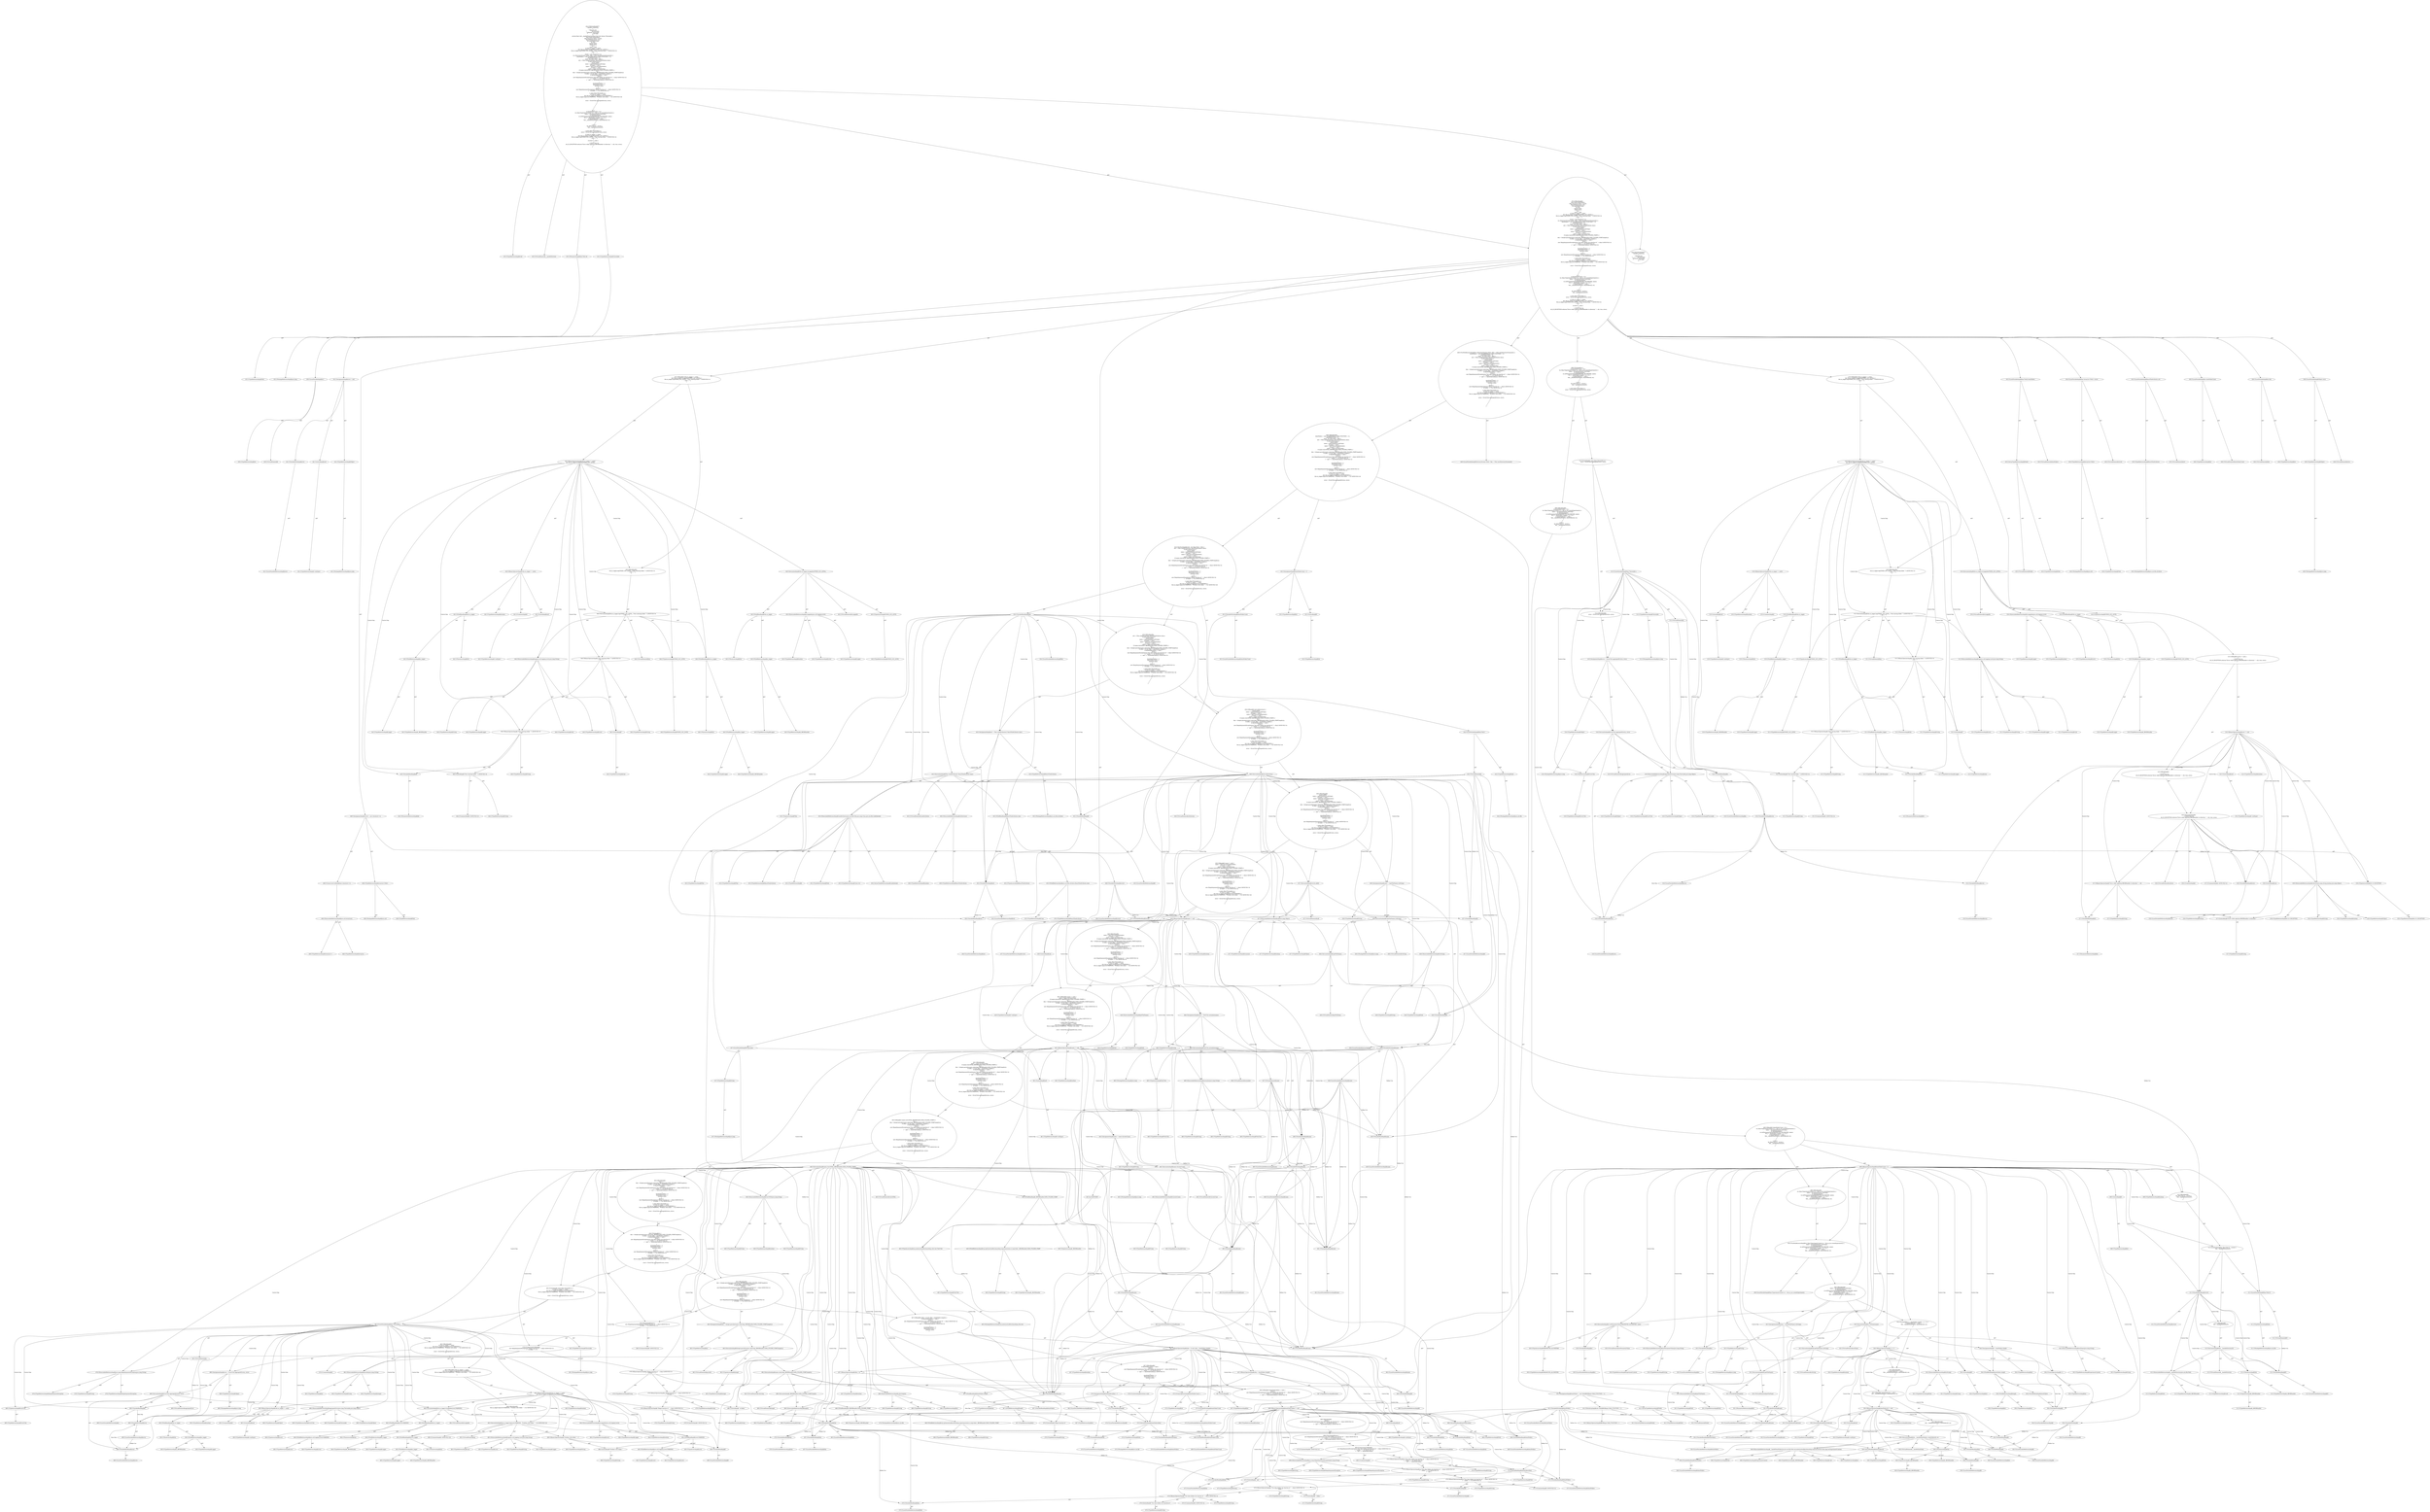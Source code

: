 digraph "__handleDirectory#?,Path" {
0 [label="432:CtTypeReferenceImpl@void" shape=ellipse]
1 [label="432:CtVirtualElement@__handleDirectory" shape=ellipse]
2 [label="432:CtParameterImpl@final Path dir" shape=ellipse]
3 [label="432:CtTypeReferenceImpl@Path" shape=ellipse]
4 [label="432:CtTypeReferenceImpl@Throwable" shape=ellipse]
5 [label="432:CtPackageReferenceImpl@java.lang" shape=ellipse]
6 [label="433:CtVirtualElement@Path[]" shape=ellipse]
7 [label="433:CtArrayTypeReferenceImpl@Path[]" shape=ellipse]
8 [label="433:CtTypeReferenceImpl@Path" shape=ellipse]
9 [label="433:CtVirtualElement@dataFolders" shape=ellipse]
10 [label="433:CtLocalVariableImpl@final Path[] dataFolders" shape=ellipse]
11 [label="434:CtTypeReferenceImpl@ArrayList<Path>" shape=ellipse]
12 [label="434:CtPackageReferenceImpl@java.util" shape=ellipse]
13 [label="434:CtTypeReferenceImpl@Path" shape=ellipse]
14 [label="434:CtVirtualElement@revisit" shape=ellipse]
15 [label="434:CtLocalVariableImpl@final ArrayList<Path> revisit" shape=ellipse]
16 [label="435:CtTypeReferenceImpl@BasicFileAttributes" shape=ellipse]
17 [label="435:CtPackageReferenceImpl@java.nio.file.attribute" shape=ellipse]
18 [label="435:CtVirtualElement@attr" shape=ellipse]
19 [label="435:CtLocalVariableImpl@BasicFileAttributes attr" shape=ellipse]
20 [label="436:CtTypeReferenceImpl@int" shape=ellipse]
21 [label="436:CtVirtualElement@dataFolderCount" shape=ellipse]
22 [label="436:CtLocalVariableImpl@int dataFolderCount" shape=ellipse]
23 [label="436:CtVirtualElement@dim" shape=ellipse]
24 [label="436:CtLocalVariableImpl@int dim" shape=ellipse]
25 [label="436:CtTypeReferenceImpl@int" shape=ellipse]
26 [label="437:CtTypeReferenceImpl@String" shape=ellipse]
27 [label="437:CtPackageReferenceImpl@java.lang" shape=ellipse]
28 [label="437:CtVirtualElement@name" shape=ellipse]
29 [label="437:CtLocalVariableImpl@String name" shape=ellipse]
30 [label="438:CtTypeReferenceImpl@Object" shape=ellipse]
31 [label="438:CtPackageReferenceImpl@java.lang" shape=ellipse]
32 [label="438:CtVirtualElement@error" shape=ellipse]
33 [label="438:CtLocalVariableImpl@Object error" shape=ellipse]
34 [label="439:CtTypeReferenceImpl@int" shape=ellipse]
35 [label="439:CtVirtualElement@i" shape=ellipse]
36 [label="439:CtLocalVariableImpl@int i" shape=ellipse]
37 [label="441:CtVariableWriteImpl@error" shape=ellipse]
38 [label="441:CtLocalVariableReferenceImpl@error" shape=ellipse]
39 [label="441:CtLiteralImpl@null" shape=ellipse]
40 [label="441:CtTypeReferenceImpl@<nulltype>" shape=ellipse]
41 [label="441:CtTypeReferenceImpl@Object" shape=ellipse]
42 [label="441:CtPackageReferenceImpl@java.lang" shape=ellipse]
43 [label="441:CtAssignmentImpl@error = null" shape=ellipse]
44 [label="442:CtFieldReferenceImpl@m_logger" shape=ellipse]
45 [label="442:CtTypeReferenceImpl@_BBOBHandler" shape=ellipse]
46 [label="442:CtTypeReferenceImpl@Logger" shape=ellipse]
47 [label="442:CtFieldReadImpl@this.m_logger" shape=ellipse]
48 [label="442:CtThisAccessImpl@this" shape=ellipse]
49 [label="442:CtLiteralImpl@null" shape=ellipse]
50 [label="442:CtTypeReferenceImpl@<nulltype>" shape=ellipse]
51 [label="442:CtBinaryOperatorImpl@(this.m_logger != null)// 
" shape=ellipse]
52 [label="442:CtTypeReferenceImpl@boolean" shape=ellipse]
53 [label="442:CtCommentImpl@// " shape=ellipse]
54 [label="443:CtExecutableReferenceImpl@isLoggable(java.util.logging.Level)" shape=ellipse]
55 [label="443:CtTypeReferenceImpl@Logger" shape=ellipse]
56 [label="443:CtTypeReferenceImpl@boolean" shape=ellipse]
57 [label="443:CtTypeReferenceImpl@Level" shape=ellipse]
58 [label="443:CtVirtualElement@isLoggable" shape=ellipse]
59 [label="443:CtFieldReferenceImpl@m_logger" shape=ellipse]
60 [label="443:CtTypeReferenceImpl@_BBOBHandler" shape=ellipse]
61 [label="443:CtTypeReferenceImpl@Logger" shape=ellipse]
62 [label="443:CtFieldReadImpl@this.m_logger" shape=ellipse]
63 [label="443:CtThisAccessImpl@this" shape=ellipse]
64 [label="443:CtTypeAccessImpl@FINER_LOG_LEVEL" shape=ellipse]
65 [label="443:CtTypeReferenceImpl@FINER_LOG_LEVEL" shape=ellipse]
66 [label="443:CtInvocationImpl@this.m_logger.isLoggable(FINER_LOG_LEVEL)" shape=ellipse]
67 [label="442:CtBinaryOperatorImpl@(this.m_logger != null)// 
 && this.m_logger.isLoggable(FINER_LOG_LEVEL)" shape=ellipse]
68 [label="444:CtExecutableReferenceImpl@log(java.util.logging.Level,java.lang.String)" shape=ellipse]
69 [label="444:CtTypeReferenceImpl@Logger" shape=ellipse]
70 [label="444:CtTypeReferenceImpl@void" shape=ellipse]
71 [label="444:CtTypeReferenceImpl@Level" shape=ellipse]
72 [label="444:CtTypeReferenceImpl@String" shape=ellipse]
73 [label="444:CtVirtualElement@log" shape=ellipse]
74 [label="444:CtFieldReferenceImpl@m_logger" shape=ellipse]
75 [label="444:CtTypeReferenceImpl@_BBOBHandler" shape=ellipse]
76 [label="444:CtTypeReferenceImpl@Logger" shape=ellipse]
77 [label="444:CtFieldReadImpl@this.m_logger" shape=ellipse]
78 [label="444:CtThisAccessImpl@this" shape=ellipse]
79 [label="444:CtTypeAccessImpl@FINER_LOG_LEVEL" shape=ellipse]
80 [label="444:CtTypeReferenceImpl@FINER_LOG_LEVEL" shape=ellipse]
81 [label="444:CtLiteralImpl@\"Now entering folder '\"// $NON-NLS-1$
" shape=ellipse]
82 [label="444:CtTypeReferenceImpl@String" shape=ellipse]
83 [label="444:CtCommentImpl@// $NON-NLS-1$" shape=ellipse]
84 [label="445:CtVariableReadImpl@dir" shape=ellipse]
85 [label="445:CtParameterReferenceImpl@dir" shape=ellipse]
86 [label="444:CtBinaryOperatorImpl@(\"Now entering folder '\"// $NON-NLS-1$
 + dir)" shape=ellipse]
87 [label="444:CtTypeReferenceImpl@String" shape=ellipse]
88 [label="445:CtLiteralImpl@'\''" shape=ellipse]
89 [label="445:CtTypeReferenceImpl@char" shape=ellipse]
90 [label="444:CtBinaryOperatorImpl@(\"Now entering folder '\"// $NON-NLS-1$
 + dir) + '\''" shape=ellipse]
91 [label="444:CtTypeReferenceImpl@String" shape=ellipse]
92 [label="444:CtInvocationImpl@this.m_logger.log(FINER_LOG_LEVEL, (\"Now entering folder '\"// $NON-NLS-1$
 + dir) + '\'')" shape=ellipse]
93 [label="443:CtBlockImpl@\{
    this.m_logger.log(FINER_LOG_LEVEL, (\"Now entering folder '\"// $NON-NLS-1$
     + dir) + '\'');
\}" shape=ellipse]
94 [label="442:CtIfImpl@if ((this.m_logger != null)// 
 && this.m_logger.isLoggable(FINER_LOG_LEVEL)) \{
    this.m_logger.log(FINER_LOG_LEVEL, (\"Now entering folder '\"// $NON-NLS-1$
     + dir) + '\'');
\}" shape=ellipse]
95 [label="448:CtVariableWriteImpl@revisit" shape=ellipse]
96 [label="448:CtLocalVariableReferenceImpl@revisit" shape=ellipse]
97 [label="448:CtExecutableReferenceImpl@java.util.ArrayList()" shape=ellipse]
98 [label="448:CtTypeReferenceImpl@ArrayList" shape=ellipse]
99 [label="448:CtTypeReferenceImpl@ArrayList<>" shape=ellipse]
100 [label="448:CtConstructorCallImpl@new ArrayList<>()" shape=ellipse]
101 [label="448:CtTypeReferenceImpl@ArrayList<Path>" shape=ellipse]
102 [label="448:CtPackageReferenceImpl@java.util" shape=ellipse]
103 [label="448:CtTypeReferenceImpl@Path" shape=ellipse]
104 [label="448:CtAssignmentImpl@revisit = new ArrayList<>()" shape=ellipse]
105 [label="451:CtVariableWriteImpl@dataFolders" shape=ellipse]
106 [label="451:CtLocalVariableReferenceImpl@dataFolders" shape=ellipse]
107 [label="451:CtNewArrayImpl@new Path[BBOBInput.MAX_FUNCTION + 1]" shape=ellipse]
108 [label="451:CtArrayTypeReferenceImpl@Path[]" shape=ellipse]
109 [label="451:CtBinaryOperatorImpl@BBOBInput.MAX_FUNCTION + 1" shape=ellipse]
110 [label="451:CtVirtualElement@Path[]" shape=ellipse]
111 [label="451:CtArrayTypeReferenceImpl@Path[]" shape=ellipse]
112 [label="451:CtTypeReferenceImpl@Path" shape=ellipse]
113 [label="451:CtAssignmentImpl@dataFolders = new Path[BBOBInput.MAX_FUNCTION + 1]" shape=ellipse]
114 [label="452:CtVariableWriteImpl@dataFolderCount" shape=ellipse]
115 [label="452:CtLocalVariableReferenceImpl@dataFolderCount" shape=ellipse]
116 [label="452:CtLiteralImpl@0" shape=ellipse]
117 [label="452:CtTypeReferenceImpl@int" shape=ellipse]
118 [label="452:CtTypeReferenceImpl@int" shape=ellipse]
119 [label="452:CtAssignmentImpl@dataFolderCount = 0" shape=ellipse]
120 [label="454:CtTypeReferenceImpl@Path" shape=ellipse]
121 [label="454:CtPackageReferenceImpl@java.nio.file" shape=ellipse]
122 [label="454:CtVirtualElement@f" shape=ellipse]
123 [label="454:CtLocalVariableImpl@final Path f" shape=ellipse]
124 [label="454:CtVariableReadImpl@files" shape=ellipse]
125 [label="454:CtLocalVariableReferenceImpl@files" shape=ellipse]
126 [label="455:CtVariableWriteImpl@attr" shape=ellipse]
127 [label="455:CtLocalVariableReferenceImpl@attr" shape=ellipse]
128 [label="455:CtExecutableReferenceImpl@readAttributes(java.nio.file.Path,java.lang.Class,java.nio.file.LinkOption[])" shape=ellipse]
129 [label="455:CtTypeReferenceImpl@Files" shape=ellipse]
130 [label="455:CtTypeReferenceImpl@BasicFileAttributes" shape=ellipse]
131 [label="455:CtTypeReferenceImpl@Path" shape=ellipse]
132 [label="455:CtTypeReferenceImpl@Class<A>" shape=ellipse]
133 [label="455:CtArrayTypeReferenceImpl@LinkOption[]" shape=ellipse]
134 [label="455:CtTypeReferenceImpl@" shape=ellipse]
135 [label="455:CtVirtualElement@readAttributes" shape=ellipse]
136 [label="455:CtTypeAccessImpl@Files" shape=ellipse]
137 [label="455:CtTypeReferenceImpl@Files" shape=ellipse]
138 [label="455:CtVariableReadImpl@f" shape=ellipse]
139 [label="455:CtLocalVariableReferenceImpl@f" shape=ellipse]
140 [label="455:CtFieldReferenceImpl@java.nio.file.attribute.BasicFileAttributes.class" shape=ellipse]
141 [label="455:CtTypeReferenceImpl@BasicFileAttributes" shape=ellipse]
142 [label="455:CtTypeReferenceImpl@Class" shape=ellipse]
143 [label="455:CtFieldReadImpl@BasicFileAttributes.class" shape=ellipse]
144 [label="455:CtTypeAccessImpl@BasicFileAttributes" shape=ellipse]
145 [label="455:CtInvocationImpl@Files.readAttributes(f, BasicFileAttributes.class)" shape=ellipse]
146 [label="455:CtTypeReferenceImpl@BasicFileAttributes" shape=ellipse]
147 [label="455:CtPackageReferenceImpl@java.nio.file.attribute" shape=ellipse]
148 [label="455:CtAssignmentImpl@attr = Files.readAttributes(f, BasicFileAttributes.class)" shape=ellipse]
149 [label="456:CtExecutableReferenceImpl@isDirectory()" shape=ellipse]
150 [label="456:CtTypeReferenceImpl@BasicFileAttributes" shape=ellipse]
151 [label="456:CtTypeReferenceImpl@boolean" shape=ellipse]
152 [label="456:CtVirtualElement@isDirectory" shape=ellipse]
153 [label="456:CtVariableReadImpl@attr" shape=ellipse]
154 [label="456:CtLocalVariableReferenceImpl@attr" shape=ellipse]
155 [label="456:CtInvocationImpl@attr.isDirectory()" shape=ellipse]
156 [label="457:CtExecutableReferenceImpl@add(java.lang.Object)" shape=ellipse]
157 [label="457:CtTypeReferenceImpl@ArrayList" shape=ellipse]
158 [label="457:CtTypeReferenceImpl@boolean" shape=ellipse]
159 [label="457:CtTypeReferenceImpl@Object" shape=ellipse]
160 [label="457:CtVirtualElement@add" shape=ellipse]
161 [label="457:CtVariableReadImpl@revisit" shape=ellipse]
162 [label="457:CtLocalVariableReferenceImpl@revisit" shape=ellipse]
163 [label="457:CtVariableReadImpl@f" shape=ellipse]
164 [label="457:CtLocalVariableReferenceImpl@f" shape=ellipse]
165 [label="457:CtInvocationImpl@revisit.add(f)" shape=ellipse]
166 [label="458:CtVariableWriteImpl@name" shape=ellipse]
167 [label="458:CtLocalVariableReferenceImpl@name" shape=ellipse]
168 [label="458:CtExecutableReferenceImpl@toString()" shape=ellipse]
169 [label="458:CtTypeReferenceImpl@Path" shape=ellipse]
170 [label="458:CtTypeReferenceImpl@String" shape=ellipse]
171 [label="458:CtVirtualElement@toString" shape=ellipse]
172 [label="458:CtExecutableReferenceImpl@getFileName()" shape=ellipse]
173 [label="458:CtTypeReferenceImpl@Path" shape=ellipse]
174 [label="458:CtTypeReferenceImpl@Path" shape=ellipse]
175 [label="458:CtVirtualElement@getFileName" shape=ellipse]
176 [label="458:CtVariableReadImpl@f" shape=ellipse]
177 [label="458:CtLocalVariableReferenceImpl@f" shape=ellipse]
178 [label="458:CtInvocationImpl@f.getFileName()" shape=ellipse]
179 [label="458:CtInvocationImpl@f.getFileName().toString()" shape=ellipse]
180 [label="458:CtTypeReferenceImpl@String" shape=ellipse]
181 [label="458:CtPackageReferenceImpl@java.lang" shape=ellipse]
182 [label="458:CtAssignmentImpl@name = f.getFileName().toString()" shape=ellipse]
183 [label="459:CtVariableReadImpl@name" shape=ellipse]
184 [label="459:CtLocalVariableReferenceImpl@name" shape=ellipse]
185 [label="459:CtLiteralImpl@null" shape=ellipse]
186 [label="459:CtTypeReferenceImpl@<nulltype>" shape=ellipse]
187 [label="459:CtBinaryOperatorImpl@name != null" shape=ellipse]
188 [label="459:CtTypeReferenceImpl@boolean" shape=ellipse]
189 [label="460:CtVariableWriteImpl@name" shape=ellipse]
190 [label="460:CtLocalVariableReferenceImpl@name" shape=ellipse]
191 [label="460:CtExecutableReferenceImpl@normalize(java.lang.String)" shape=ellipse]
192 [label="460:CtTypeReferenceImpl@TextUtils" shape=ellipse]
193 [label="460:CtTypeReferenceImpl@String" shape=ellipse]
194 [label="460:CtTypeReferenceImpl@String" shape=ellipse]
195 [label="460:CtVirtualElement@normalize" shape=ellipse]
196 [label="460:CtTypeAccessImpl@TextUtils" shape=ellipse]
197 [label="460:CtTypeReferenceImpl@TextUtils" shape=ellipse]
198 [label="460:CtVariableReadImpl@name" shape=ellipse]
199 [label="460:CtLocalVariableReferenceImpl@name" shape=ellipse]
200 [label="460:CtInvocationImpl@TextUtils.normalize(name)" shape=ellipse]
201 [label="460:CtTypeReferenceImpl@String" shape=ellipse]
202 [label="460:CtPackageReferenceImpl@java.lang" shape=ellipse]
203 [label="460:CtAssignmentImpl@name = TextUtils.normalize(name)" shape=ellipse]
204 [label="461:CtVariableReadImpl@name" shape=ellipse]
205 [label="461:CtLocalVariableReferenceImpl@name" shape=ellipse]
206 [label="461:CtLiteralImpl@null" shape=ellipse]
207 [label="461:CtTypeReferenceImpl@<nulltype>" shape=ellipse]
208 [label="461:CtBinaryOperatorImpl@name != null" shape=ellipse]
209 [label="461:CtTypeReferenceImpl@boolean" shape=ellipse]
210 [label="462:CtVariableWriteImpl@name" shape=ellipse]
211 [label="462:CtLocalVariableReferenceImpl@name" shape=ellipse]
212 [label="462:CtExecutableReferenceImpl@toLowerCase()" shape=ellipse]
213 [label="462:CtTypeReferenceImpl@String" shape=ellipse]
214 [label="462:CtTypeReferenceImpl@String" shape=ellipse]
215 [label="462:CtVirtualElement@toLowerCase" shape=ellipse]
216 [label="462:CtVariableReadImpl@name" shape=ellipse]
217 [label="462:CtLocalVariableReferenceImpl@name" shape=ellipse]
218 [label="462:CtInvocationImpl@name.toLowerCase()" shape=ellipse]
219 [label="462:CtTypeReferenceImpl@String" shape=ellipse]
220 [label="462:CtPackageReferenceImpl@java.lang" shape=ellipse]
221 [label="462:CtAssignmentImpl@name = name.toLowerCase()" shape=ellipse]
222 [label="463:CtExecutableReferenceImpl@startsWith(java.lang.String)" shape=ellipse]
223 [label="463:CtTypeReferenceImpl@String" shape=ellipse]
224 [label="463:CtTypeReferenceImpl@boolean" shape=ellipse]
225 [label="463:CtTypeReferenceImpl@String" shape=ellipse]
226 [label="463:CtVirtualElement@startsWith" shape=ellipse]
227 [label="463:CtVariableReadImpl@name" shape=ellipse]
228 [label="463:CtLocalVariableReferenceImpl@name" shape=ellipse]
229 [label="463:CtFieldReferenceImpl@org.optimizationBenchmarking.experimentation.io.impl.bbob._BBOBHandler.DATA_FOLDER_START" shape=ellipse]
230 [label="463:CtTypeReferenceImpl@_BBOBHandler" shape=ellipse]
231 [label="463:CtTypeReferenceImpl@String" shape=ellipse]
232 [label="463:CtFieldReadImpl@_BBOBHandler.DATA_FOLDER_START" shape=ellipse]
233 [label="463:CtTypeAccessImpl@_BBOBHandler" shape=ellipse]
234 [label="463:CtInvocationImpl@name.startsWith(_BBOBHandler.DATA_FOLDER_START)" shape=ellipse]
235 [label="465:CtVariableWriteImpl@dim" shape=ellipse]
236 [label="465:CtLocalVariableReferenceImpl@dim" shape=ellipse]
237 [label="465:CtExecutableReferenceImpl@parseInt(java.lang.String)" shape=ellipse]
238 [label="465:CtTypeReferenceImpl@Integer" shape=ellipse]
239 [label="465:CtTypeReferenceImpl@int" shape=ellipse]
240 [label="465:CtTypeReferenceImpl@String" shape=ellipse]
241 [label="465:CtVirtualElement@parseInt" shape=ellipse]
242 [label="465:CtTypeAccessImpl@Integer" shape=ellipse]
243 [label="465:CtTypeReferenceImpl@Integer" shape=ellipse]
244 [label="466:CtExecutableReferenceImpl@substring(int)" shape=ellipse]
245 [label="466:CtTypeReferenceImpl@String" shape=ellipse]
246 [label="466:CtTypeReferenceImpl@String" shape=ellipse]
247 [label="466:CtTypeReferenceImpl@int" shape=ellipse]
248 [label="465:CtVirtualElement@substring" shape=ellipse]
249 [label="465:CtVariableReadImpl@name" shape=ellipse]
250 [label="465:CtLocalVariableReferenceImpl@name" shape=ellipse]
251 [label="466:CtExecutableReferenceImpl@length()" shape=ellipse]
252 [label="466:CtTypeReferenceImpl@String" shape=ellipse]
253 [label="466:CtTypeReferenceImpl@int" shape=ellipse]
254 [label="466:CtVirtualElement@length" shape=ellipse]
255 [label="466:CtFieldReferenceImpl@org.optimizationBenchmarking.experimentation.io.impl.bbob._BBOBHandler.DATA_FOLDER_START" shape=ellipse]
256 [label="466:CtTypeReferenceImpl@_BBOBHandler" shape=ellipse]
257 [label="466:CtTypeReferenceImpl@String" shape=ellipse]
258 [label="466:CtFieldReadImpl@_BBOBHandler.DATA_FOLDER_START" shape=ellipse]
259 [label="466:CtTypeAccessImpl@_BBOBHandler" shape=ellipse]
260 [label="466:CtInvocationImpl@_BBOBHandler.DATA_FOLDER_START.length()" shape=ellipse]
261 [label="465:CtInvocationImpl@name.substring(_BBOBHandler.DATA_FOLDER_START.length())" shape=ellipse]
262 [label="465:CtInvocationImpl@Integer.parseInt(name.substring(_BBOBHandler.DATA_FOLDER_START.length()))" shape=ellipse]
263 [label="465:CtTypeReferenceImpl@int" shape=ellipse]
264 [label="465:CtAssignmentImpl@dim = Integer.parseInt(name.substring(_BBOBHandler.DATA_FOLDER_START.length()))" shape=ellipse]
265 [label="467:CtVariableReadImpl@dim" shape=ellipse]
266 [label="467:CtLocalVariableReferenceImpl@dim" shape=ellipse]
267 [label="467:CtLiteralImpl@0" shape=ellipse]
268 [label="467:CtTypeReferenceImpl@int" shape=ellipse]
269 [label="467:CtBinaryOperatorImpl@(dim > 0)" shape=ellipse]
270 [label="467:CtTypeReferenceImpl@boolean" shape=ellipse]
271 [label="467:CtVariableReadImpl@dim" shape=ellipse]
272 [label="467:CtLocalVariableReferenceImpl@dim" shape=ellipse]
273 [label="467:CtFieldReferenceImpl@length" shape=ellipse]
274 [label="467:CtTypeReferenceImpl@int" shape=ellipse]
275 [label="467:CtTypeReferenceImpl@int" shape=ellipse]
276 [label="467:CtFieldReadImpl@dataFolders.length" shape=ellipse]
277 [label="467:CtVariableReadImpl@dataFolders" shape=ellipse]
278 [label="467:CtBinaryOperatorImpl@(dim < dataFolders.length)" shape=ellipse]
279 [label="467:CtTypeReferenceImpl@boolean" shape=ellipse]
280 [label="467:CtBinaryOperatorImpl@(dim > 0) && (dim < dataFolders.length)" shape=ellipse]
281 [label="467:CtTypeReferenceImpl@boolean" shape=ellipse]
282 [label="468:CtVariableReadImpl@dataFolders" shape=ellipse]
283 [label="468:CtLocalVariableReferenceImpl@dataFolders" shape=ellipse]
284 [label="468:CtVariableReadImpl@dim" shape=ellipse]
285 [label="468:CtLocalVariableReferenceImpl@dim" shape=ellipse]
286 [label="468:CtArrayReadImpl@dataFolders[dim]" shape=ellipse]
287 [label="468:CtTypeReferenceImpl@Path" shape=ellipse]
288 [label="468:CtLiteralImpl@null" shape=ellipse]
289 [label="468:CtTypeReferenceImpl@<nulltype>" shape=ellipse]
290 [label="468:CtBinaryOperatorImpl@dataFolders[dim] != null" shape=ellipse]
291 [label="468:CtTypeReferenceImpl@boolean" shape=ellipse]
292 [label="469:CtExecutableReferenceImpl@java.lang.IllegalArgumentException(java.lang.String)" shape=ellipse]
293 [label="469:CtTypeReferenceImpl@IllegalArgumentException" shape=ellipse]
294 [label="469:CtTypeReferenceImpl@IllegalArgumentException" shape=ellipse]
295 [label="469:CtTypeReferenceImpl@String" shape=ellipse]
296 [label="470:CtLiteralImpl@\"Two data folders for function id \"" shape=ellipse]
297 [label="470:CtTypeReferenceImpl@String" shape=ellipse]
298 [label="470:CtVariableReadImpl@dim" shape=ellipse]
299 [label="470:CtLocalVariableReferenceImpl@dim" shape=ellipse]
300 [label="470:CtBinaryOperatorImpl@(\"Two data folders for function id \" + dim)// $NON-NLS-1$
" shape=ellipse]
301 [label="470:CtTypeReferenceImpl@String" shape=ellipse]
302 [label="470:CtCommentImpl@// $NON-NLS-1$" shape=ellipse]
303 [label="471:CtLiteralImpl@\": folder \"" shape=ellipse]
304 [label="471:CtTypeReferenceImpl@String" shape=ellipse]
305 [label="470:CtBinaryOperatorImpl@((\"Two data folders for function id \" + dim)// $NON-NLS-1$
 + \": folder \")" shape=ellipse]
306 [label="470:CtTypeReferenceImpl@String" shape=ellipse]
307 [label="471:CtVariableReadImpl@f" shape=ellipse]
308 [label="471:CtLocalVariableReferenceImpl@f" shape=ellipse]
309 [label="470:CtBinaryOperatorImpl@(((\"Two data folders for function id \" + dim)// $NON-NLS-1$
 + \": folder \") + f)// $NON-NLS-1$
" shape=ellipse]
310 [label="470:CtTypeReferenceImpl@String" shape=ellipse]
311 [label="471:CtCommentImpl@// $NON-NLS-1$" shape=ellipse]
312 [label="472:CtLiteralImpl@\" and \"" shape=ellipse]
313 [label="472:CtTypeReferenceImpl@String" shape=ellipse]
314 [label="470:CtBinaryOperatorImpl@((((\"Two data folders for function id \" + dim)// $NON-NLS-1$
 + \": folder \") + f)// $NON-NLS-1$
 + \" and \")" shape=ellipse]
315 [label="470:CtTypeReferenceImpl@String" shape=ellipse]
316 [label="472:CtVariableReadImpl@dataFolders" shape=ellipse]
317 [label="472:CtLocalVariableReferenceImpl@dataFolders" shape=ellipse]
318 [label="472:CtVariableReadImpl@dim" shape=ellipse]
319 [label="472:CtLocalVariableReferenceImpl@dim" shape=ellipse]
320 [label="472:CtArrayReadImpl@dataFolders[dim]" shape=ellipse]
321 [label="472:CtTypeReferenceImpl@Path" shape=ellipse]
322 [label="470:CtBinaryOperatorImpl@((((\"Two data folders for function id \" + dim)// $NON-NLS-1$
 + \": folder \") + f)// $NON-NLS-1$
 + \" and \") + dataFolders[dim]" shape=ellipse]
323 [label="470:CtTypeReferenceImpl@String" shape=ellipse]
324 [label="469:CtConstructorCallImpl@// 
new IllegalArgumentException(((((\"Two data folders for function id \" + dim)// $NON-NLS-1$
 + \": folder \") + f)// $NON-NLS-1$
 + \" and \") + dataFolders[dim])" shape=ellipse]
325 [label="469:CtCommentImpl@// " shape=ellipse]
326 [label="469:CtThrowImpl@throw // 
new IllegalArgumentException(((((\"Two data folders for function id \" + dim)// $NON-NLS-1$
 + \": folder \") + f)// $NON-NLS-1$
 + \" and \") + dataFolders[dim])// $NON-NLS-1$
" shape=ellipse]
327 [label="472:CtCommentImpl@// $NON-NLS-1$" shape=ellipse]
328 [label="468:CtBlockImpl@\{
    throw // 
    new IllegalArgumentException(((((\"Two data folders for function id \" + dim)// $NON-NLS-1$
     + \": folder \") + f)// $NON-NLS-1$
     + \" and \") + dataFolders[dim]);// $NON-NLS-1$

\}" shape=ellipse]
329 [label="468:CtIfImpl@if (dataFolders[dim] != null) \{
    throw // 
    new IllegalArgumentException(((((\"Two data folders for function id \" + dim)// $NON-NLS-1$
     + \": folder \") + f)// $NON-NLS-1$
     + \" and \") + dataFolders[dim]);// $NON-NLS-1$

\}" shape=ellipse]
330 [label="474:CtVariableReadImpl@dataFolders" shape=ellipse]
331 [label="474:CtLocalVariableReferenceImpl@dataFolders" shape=ellipse]
332 [label="474:CtVariableReadImpl@dim" shape=ellipse]
333 [label="474:CtLocalVariableReferenceImpl@dim" shape=ellipse]
334 [label="474:CtTypeReferenceImpl@Path" shape=ellipse]
335 [label="474:CtPackageReferenceImpl@java.nio.file" shape=ellipse]
336 [label="474:CtArrayWriteImpl@dataFolders[dim]" shape=ellipse]
337 [label="474:CtVariableReadImpl@f" shape=ellipse]
338 [label="474:CtLocalVariableReferenceImpl@f" shape=ellipse]
339 [label="474:CtTypeReferenceImpl@Path" shape=ellipse]
340 [label="474:CtPackageReferenceImpl@java.nio.file" shape=ellipse]
341 [label="474:CtAssignmentImpl@dataFolders[dim] = f" shape=ellipse]
342 [label="475:CtVariableWriteImpl@dataFolderCount" shape=ellipse]
343 [label="475:CtLocalVariableReferenceImpl@dataFolderCount" shape=ellipse]
344 [label="475:CtUnaryOperatorImpl@dataFolderCount++" shape=ellipse]
345 [label="475:CtTypeReferenceImpl@int" shape=ellipse]
346 [label="476:CtContinueImpl@continue outer" shape=ellipse]
347 [label="467:CtBlockImpl@\{
    if (dataFolders[dim] != null) \{
        throw // 
        new IllegalArgumentException(((((\"Two data folders for function id \" + dim)// $NON-NLS-1$
         + \": folder \") + f)// $NON-NLS-1$
         + \" and \") + dataFolders[dim]);// $NON-NLS-1$

    \}
    dataFolders[dim] = f;
    dataFolderCount++;
    continue outer;
\}" shape=ellipse]
348 [label="467:CtIfImpl@if ((dim > 0) && (dim < dataFolders.length)) \{
    if (dataFolders[dim] != null) \{
        throw // 
        new IllegalArgumentException(((((\"Two data folders for function id \" + dim)// $NON-NLS-1$
         + \": folder \") + f)// $NON-NLS-1$
         + \" and \") + dataFolders[dim]);// $NON-NLS-1$

    \}
    dataFolders[dim] = f;
    dataFolderCount++;
    continue outer;
\}" shape=ellipse]
349 [label="478:CtExecutableReferenceImpl@java.lang.IllegalArgumentException(java.lang.String)" shape=ellipse]
350 [label="478:CtTypeReferenceImpl@IllegalArgumentException" shape=ellipse]
351 [label="478:CtTypeReferenceImpl@IllegalArgumentException" shape=ellipse]
352 [label="478:CtTypeReferenceImpl@String" shape=ellipse]
353 [label="479:CtLiteralImpl@\"Illegal function id \"" shape=ellipse]
354 [label="479:CtTypeReferenceImpl@String" shape=ellipse]
355 [label="479:CtVariableReadImpl@dim" shape=ellipse]
356 [label="479:CtLocalVariableReferenceImpl@dim" shape=ellipse]
357 [label="479:CtBinaryOperatorImpl@(\"Illegal function id \" + dim)// $NON-NLS-1$
" shape=ellipse]
358 [label="479:CtTypeReferenceImpl@String" shape=ellipse]
359 [label="479:CtCommentImpl@// $NON-NLS-1$" shape=ellipse]
360 [label="480:CtLiteralImpl@\" of folder \"" shape=ellipse]
361 [label="480:CtTypeReferenceImpl@String" shape=ellipse]
362 [label="479:CtBinaryOperatorImpl@((\"Illegal function id \" + dim)// $NON-NLS-1$
 + \" of folder \")" shape=ellipse]
363 [label="479:CtTypeReferenceImpl@String" shape=ellipse]
364 [label="480:CtVariableReadImpl@f" shape=ellipse]
365 [label="480:CtLocalVariableReferenceImpl@f" shape=ellipse]
366 [label="479:CtBinaryOperatorImpl@((\"Illegal function id \" + dim)// $NON-NLS-1$
 + \" of folder \") + f" shape=ellipse]
367 [label="479:CtTypeReferenceImpl@String" shape=ellipse]
368 [label="478:CtConstructorCallImpl@// 
new IllegalArgumentException(((\"Illegal function id \" + dim)// $NON-NLS-1$
 + \" of folder \") + f)" shape=ellipse]
369 [label="478:CtCommentImpl@// " shape=ellipse]
370 [label="478:CtThrowImpl@throw // 
new IllegalArgumentException(((\"Illegal function id \" + dim)// $NON-NLS-1$
 + \" of folder \") + f)// $NON-NLS-1$
" shape=ellipse]
371 [label="480:CtCommentImpl@// $NON-NLS-1$" shape=ellipse]
372 [label="464:CtBlockImpl@\{
    dim = Integer.parseInt(name.substring(_BBOBHandler.DATA_FOLDER_START.length()));
    if ((dim > 0) && (dim < dataFolders.length)) \{
        if (dataFolders[dim] != null) \{
            throw // 
            new IllegalArgumentException(((((\"Two data folders for function id \" + dim)// $NON-NLS-1$
             + \": folder \") + f)// $NON-NLS-1$
             + \" and \") + dataFolders[dim]);// $NON-NLS-1$

        \}
        dataFolders[dim] = f;
        dataFolderCount++;
        continue outer;
    \}
    throw // 
    new IllegalArgumentException(((\"Illegal function id \" + dim)// $NON-NLS-1$
     + \" of folder \") + f);// $NON-NLS-1$

\}" shape=ellipse]
373 [label="481:CtVirtualElement@a" shape=ellipse]
374 [label="481:CtTypeReferenceImpl@Throwable" shape=ellipse]
375 [label="481:CtPackageReferenceImpl@java.lang" shape=ellipse]
376 [label="481:CtCatchVariableImpl@final Throwable a" shape=ellipse]
377 [label="483:CtFieldReferenceImpl@m_logger" shape=ellipse]
378 [label="483:CtTypeReferenceImpl@_BBOBHandler" shape=ellipse]
379 [label="483:CtTypeReferenceImpl@Logger" shape=ellipse]
380 [label="483:CtFieldReadImpl@this.m_logger" shape=ellipse]
381 [label="483:CtThisAccessImpl@this" shape=ellipse]
382 [label="483:CtLiteralImpl@null" shape=ellipse]
383 [label="483:CtTypeReferenceImpl@<nulltype>" shape=ellipse]
384 [label="483:CtBinaryOperatorImpl@(this.m_logger != null)// 
" shape=ellipse]
385 [label="483:CtTypeReferenceImpl@boolean" shape=ellipse]
386 [label="483:CtCommentImpl@// " shape=ellipse]
387 [label="484:CtExecutableReferenceImpl@isLoggable(java.util.logging.Level)" shape=ellipse]
388 [label="484:CtTypeReferenceImpl@Logger" shape=ellipse]
389 [label="484:CtTypeReferenceImpl@boolean" shape=ellipse]
390 [label="484:CtTypeReferenceImpl@Level" shape=ellipse]
391 [label="484:CtVirtualElement@isLoggable" shape=ellipse]
392 [label="484:CtFieldReferenceImpl@m_logger" shape=ellipse]
393 [label="484:CtTypeReferenceImpl@_BBOBHandler" shape=ellipse]
394 [label="484:CtTypeReferenceImpl@Logger" shape=ellipse]
395 [label="484:CtFieldReadImpl@this.m_logger" shape=ellipse]
396 [label="484:CtThisAccessImpl@this" shape=ellipse]
397 [label="484:CtFieldReferenceImpl@java.util.logging.Level.WARNING" shape=ellipse]
398 [label="484:CtTypeReferenceImpl@Level" shape=ellipse]
399 [label="484:CtTypeReferenceImpl@Level" shape=ellipse]
400 [label="484:CtFieldReadImpl@Level.WARNING" shape=ellipse]
401 [label="484:CtTypeAccessImpl@Level" shape=ellipse]
402 [label="484:CtInvocationImpl@this.m_logger.isLoggable(Level.WARNING)" shape=ellipse]
403 [label="483:CtBinaryOperatorImpl@(this.m_logger != null)// 
 && this.m_logger.isLoggable(Level.WARNING)" shape=ellipse]
404 [label="483:CtTypeReferenceImpl@boolean" shape=ellipse]
405 [label="485:CtExecutableReferenceImpl@log(java.util.logging.Level,java.lang.String)" shape=ellipse]
406 [label="485:CtTypeReferenceImpl@Logger" shape=ellipse]
407 [label="485:CtTypeReferenceImpl@void" shape=ellipse]
408 [label="485:CtTypeReferenceImpl@Level" shape=ellipse]
409 [label="485:CtTypeReferenceImpl@String" shape=ellipse]
410 [label="485:CtVirtualElement@log" shape=ellipse]
411 [label="485:CtFieldReferenceImpl@m_logger" shape=ellipse]
412 [label="485:CtTypeReferenceImpl@_BBOBHandler" shape=ellipse]
413 [label="485:CtTypeReferenceImpl@Logger" shape=ellipse]
414 [label="485:CtFieldReadImpl@this.m_logger" shape=ellipse]
415 [label="485:CtThisAccessImpl@this" shape=ellipse]
416 [label="485:CtFieldReferenceImpl@java.util.logging.Level.WARNING" shape=ellipse]
417 [label="485:CtTypeReferenceImpl@Level" shape=ellipse]
418 [label="485:CtTypeReferenceImpl@Level" shape=ellipse]
419 [label="485:CtFieldReadImpl@Level.WARNING" shape=ellipse]
420 [label="485:CtTypeAccessImpl@Level" shape=ellipse]
421 [label="486:CtLiteralImpl@\"Problem with folder \"" shape=ellipse]
422 [label="486:CtTypeReferenceImpl@String" shape=ellipse]
423 [label="486:CtVariableReadImpl@f" shape=ellipse]
424 [label="486:CtLocalVariableReferenceImpl@f" shape=ellipse]
425 [label="486:CtBinaryOperatorImpl@\"Problem with folder \" + f" shape=ellipse]
426 [label="486:CtTypeReferenceImpl@String" shape=ellipse]
427 [label="485:CtInvocationImpl@this.m_logger.log(Level.WARNING, \"Problem with folder \" + f)// $NON-NLS-1$l
" shape=ellipse]
428 [label="486:CtCommentImpl@// $NON-NLS-1$l" shape=ellipse]
429 [label="484:CtBlockImpl@\{
    this.m_logger.log(Level.WARNING, \"Problem with folder \" + f);// $NON-NLS-1$l

\}" shape=ellipse]
430 [label="483:CtIfImpl@if ((this.m_logger != null)// 
 && this.m_logger.isLoggable(Level.WARNING)) \{
    this.m_logger.log(Level.WARNING, \"Problem with folder \" + f);// $NON-NLS-1$l

\}" shape=ellipse]
431 [label="489:CtVariableWriteImpl@error" shape=ellipse]
432 [label="489:CtLocalVariableReferenceImpl@error" shape=ellipse]
433 [label="489:CtExecutableReferenceImpl@aggregateError(java.lang.Throwable,java.lang.Object)" shape=ellipse]
434 [label="489:CtTypeReferenceImpl@ErrorUtils" shape=ellipse]
435 [label="489:CtTypeReferenceImpl@Object" shape=ellipse]
436 [label="489:CtTypeReferenceImpl@Throwable" shape=ellipse]
437 [label="489:CtTypeReferenceImpl@Object" shape=ellipse]
438 [label="489:CtVirtualElement@aggregateError" shape=ellipse]
439 [label="489:CtTypeAccessImpl@ErrorUtils" shape=ellipse]
440 [label="489:CtTypeReferenceImpl@ErrorUtils" shape=ellipse]
441 [label="489:CtVariableReadImpl@a" shape=ellipse]
442 [label="489:CtCatchVariableReferenceImpl@a" shape=ellipse]
443 [label="489:CtVariableReadImpl@error" shape=ellipse]
444 [label="489:CtLocalVariableReferenceImpl@error" shape=ellipse]
445 [label="489:CtInvocationImpl@ErrorUtils.aggregateError(a, error)" shape=ellipse]
446 [label="489:CtTypeReferenceImpl@Object" shape=ellipse]
447 [label="489:CtPackageReferenceImpl@java.lang" shape=ellipse]
448 [label="489:CtAssignmentImpl@error = ErrorUtils.aggregateError(a, error)" shape=ellipse]
449 [label="481:CtBlockImpl@\{
    if ((this.m_logger != null)// 
     && this.m_logger.isLoggable(Level.WARNING)) \{
        this.m_logger.log(Level.WARNING, \"Problem with folder \" + f);// $NON-NLS-1$l

    \}
    error = ErrorUtils.aggregateError(a, error);
\}" shape=ellipse]
450 [label="481:CtCatchImpl@ catch (final Throwable a) \{
    if ((this.m_logger != null)// 
     && this.m_logger.isLoggable(Level.WARNING)) \{
        this.m_logger.log(Level.WARNING, \"Problem with folder \" + f);// $NON-NLS-1$l

    \}
    error = ErrorUtils.aggregateError(a, error);
\}" shape=ellipse]
451 [label="464:CtTryImpl@try \{
    dim = Integer.parseInt(name.substring(_BBOBHandler.DATA_FOLDER_START.length()));
    if ((dim > 0) && (dim < dataFolders.length)) \{
        if (dataFolders[dim] != null) \{
            throw // 
            new IllegalArgumentException(((((\"Two data folders for function id \" + dim)// $NON-NLS-1$
             + \": folder \") + f)// $NON-NLS-1$
             + \" and \") + dataFolders[dim]);// $NON-NLS-1$

        \}
        dataFolders[dim] = f;
        dataFolderCount++;
        continue outer;
    \}
    throw // 
    new IllegalArgumentException(((\"Illegal function id \" + dim)// $NON-NLS-1$
     + \" of folder \") + f);// $NON-NLS-1$

\} catch (final Throwable a) \{
    if ((this.m_logger != null)// 
     && this.m_logger.isLoggable(Level.WARNING)) \{
        this.m_logger.log(Level.WARNING, \"Problem with folder \" + f);// $NON-NLS-1$l

    \}
    error = ErrorUtils.aggregateError(a, error);
\}" shape=ellipse]
452 [label="463:CtBlockImpl@\{
    try \{
        dim = Integer.parseInt(name.substring(_BBOBHandler.DATA_FOLDER_START.length()));
        if ((dim > 0) && (dim < dataFolders.length)) \{
            if (dataFolders[dim] != null) \{
                throw // 
                new IllegalArgumentException(((((\"Two data folders for function id \" + dim)// $NON-NLS-1$
                 + \": folder \") + f)// $NON-NLS-1$
                 + \" and \") + dataFolders[dim]);// $NON-NLS-1$

            \}
            dataFolders[dim] = f;
            dataFolderCount++;
            continue outer;
        \}
        throw // 
        new IllegalArgumentException(((\"Illegal function id \" + dim)// $NON-NLS-1$
         + \" of folder \") + f);// $NON-NLS-1$

    \} catch (final Throwable a) \{
        if ((this.m_logger != null)// 
         && this.m_logger.isLoggable(Level.WARNING)) \{
            this.m_logger.log(Level.WARNING, \"Problem with folder \" + f);// $NON-NLS-1$l

        \}
        error = ErrorUtils.aggregateError(a, error);
    \}
\}" shape=ellipse]
453 [label="463:CtIfImpl@if (name.startsWith(_BBOBHandler.DATA_FOLDER_START)) \{
    try \{
        dim = Integer.parseInt(name.substring(_BBOBHandler.DATA_FOLDER_START.length()));
        if ((dim > 0) && (dim < dataFolders.length)) \{
            if (dataFolders[dim] != null) \{
                throw // 
                new IllegalArgumentException(((((\"Two data folders for function id \" + dim)// $NON-NLS-1$
                 + \": folder \") + f)// $NON-NLS-1$
                 + \" and \") + dataFolders[dim]);// $NON-NLS-1$

            \}
            dataFolders[dim] = f;
            dataFolderCount++;
            continue outer;
        \}
        throw // 
        new IllegalArgumentException(((\"Illegal function id \" + dim)// $NON-NLS-1$
         + \" of folder \") + f);// $NON-NLS-1$

    \} catch (final Throwable a) \{
        if ((this.m_logger != null)// 
         && this.m_logger.isLoggable(Level.WARNING)) \{
            this.m_logger.log(Level.WARNING, \"Problem with folder \" + f);// $NON-NLS-1$l

        \}
        error = ErrorUtils.aggregateError(a, error);
    \}
\}" shape=ellipse]
454 [label="461:CtBlockImpl@\{
    name = name.toLowerCase();
    if (name.startsWith(_BBOBHandler.DATA_FOLDER_START)) \{
        try \{
            dim = Integer.parseInt(name.substring(_BBOBHandler.DATA_FOLDER_START.length()));
            if ((dim > 0) && (dim < dataFolders.length)) \{
                if (dataFolders[dim] != null) \{
                    throw // 
                    new IllegalArgumentException(((((\"Two data folders for function id \" + dim)// $NON-NLS-1$
                     + \": folder \") + f)// $NON-NLS-1$
                     + \" and \") + dataFolders[dim]);// $NON-NLS-1$

                \}
                dataFolders[dim] = f;
                dataFolderCount++;
                continue outer;
            \}
            throw // 
            new IllegalArgumentException(((\"Illegal function id \" + dim)// $NON-NLS-1$
             + \" of folder \") + f);// $NON-NLS-1$

        \} catch (final Throwable a) \{
            if ((this.m_logger != null)// 
             && this.m_logger.isLoggable(Level.WARNING)) \{
                this.m_logger.log(Level.WARNING, \"Problem with folder \" + f);// $NON-NLS-1$l

            \}
            error = ErrorUtils.aggregateError(a, error);
        \}
    \}
\}" shape=ellipse]
455 [label="461:CtIfImpl@if (name != null) \{
    name = name.toLowerCase();
    if (name.startsWith(_BBOBHandler.DATA_FOLDER_START)) \{
        try \{
            dim = Integer.parseInt(name.substring(_BBOBHandler.DATA_FOLDER_START.length()));
            if ((dim > 0) && (dim < dataFolders.length)) \{
                if (dataFolders[dim] != null) \{
                    throw // 
                    new IllegalArgumentException(((((\"Two data folders for function id \" + dim)// $NON-NLS-1$
                     + \": folder \") + f)// $NON-NLS-1$
                     + \" and \") + dataFolders[dim]);// $NON-NLS-1$

                \}
                dataFolders[dim] = f;
                dataFolderCount++;
                continue outer;
            \}
            throw // 
            new IllegalArgumentException(((\"Illegal function id \" + dim)// $NON-NLS-1$
             + \" of folder \") + f);// $NON-NLS-1$

        \} catch (final Throwable a) \{
            if ((this.m_logger != null)// 
             && this.m_logger.isLoggable(Level.WARNING)) \{
                this.m_logger.log(Level.WARNING, \"Problem with folder \" + f);// $NON-NLS-1$l

            \}
            error = ErrorUtils.aggregateError(a, error);
        \}
    \}
\}" shape=ellipse]
456 [label="459:CtBlockImpl@\{
    name = TextUtils.normalize(name);
    if (name != null) \{
        name = name.toLowerCase();
        if (name.startsWith(_BBOBHandler.DATA_FOLDER_START)) \{
            try \{
                dim = Integer.parseInt(name.substring(_BBOBHandler.DATA_FOLDER_START.length()));
                if ((dim > 0) && (dim < dataFolders.length)) \{
                    if (dataFolders[dim] != null) \{
                        throw // 
                        new IllegalArgumentException(((((\"Two data folders for function id \" + dim)// $NON-NLS-1$
                         + \": folder \") + f)// $NON-NLS-1$
                         + \" and \") + dataFolders[dim]);// $NON-NLS-1$

                    \}
                    dataFolders[dim] = f;
                    dataFolderCount++;
                    continue outer;
                \}
                throw // 
                new IllegalArgumentException(((\"Illegal function id \" + dim)// $NON-NLS-1$
                 + \" of folder \") + f);// $NON-NLS-1$

            \} catch (final Throwable a) \{
                if ((this.m_logger != null)// 
                 && this.m_logger.isLoggable(Level.WARNING)) \{
                    this.m_logger.log(Level.WARNING, \"Problem with folder \" + f);// $NON-NLS-1$l

                \}
                error = ErrorUtils.aggregateError(a, error);
            \}
        \}
    \}
\}" shape=ellipse]
457 [label="459:CtIfImpl@if (name != null) \{
    name = TextUtils.normalize(name);
    if (name != null) \{
        name = name.toLowerCase();
        if (name.startsWith(_BBOBHandler.DATA_FOLDER_START)) \{
            try \{
                dim = Integer.parseInt(name.substring(_BBOBHandler.DATA_FOLDER_START.length()));
                if ((dim > 0) && (dim < dataFolders.length)) \{
                    if (dataFolders[dim] != null) \{
                        throw // 
                        new IllegalArgumentException(((((\"Two data folders for function id \" + dim)// $NON-NLS-1$
                         + \": folder \") + f)// $NON-NLS-1$
                         + \" and \") + dataFolders[dim]);// $NON-NLS-1$

                    \}
                    dataFolders[dim] = f;
                    dataFolderCount++;
                    continue outer;
                \}
                throw // 
                new IllegalArgumentException(((\"Illegal function id \" + dim)// $NON-NLS-1$
                 + \" of folder \") + f);// $NON-NLS-1$

            \} catch (final Throwable a) \{
                if ((this.m_logger != null)// 
                 && this.m_logger.isLoggable(Level.WARNING)) \{
                    this.m_logger.log(Level.WARNING, \"Problem with folder \" + f);// $NON-NLS-1$l

                \}
                error = ErrorUtils.aggregateError(a, error);
            \}
        \}
    \}
\}" shape=ellipse]
458 [label="456:CtBlockImpl@\{
    revisit.add(f);
    name = f.getFileName().toString();
    if (name != null) \{
        name = TextUtils.normalize(name);
        if (name != null) \{
            name = name.toLowerCase();
            if (name.startsWith(_BBOBHandler.DATA_FOLDER_START)) \{
                try \{
                    dim = Integer.parseInt(name.substring(_BBOBHandler.DATA_FOLDER_START.length()));
                    if ((dim > 0) && (dim < dataFolders.length)) \{
                        if (dataFolders[dim] != null) \{
                            throw // 
                            new IllegalArgumentException(((((\"Two data folders for function id \" + dim)// $NON-NLS-1$
                             + \": folder \") + f)// $NON-NLS-1$
                             + \" and \") + dataFolders[dim]);// $NON-NLS-1$

                        \}
                        dataFolders[dim] = f;
                        dataFolderCount++;
                        continue outer;
                    \}
                    throw // 
                    new IllegalArgumentException(((\"Illegal function id \" + dim)// $NON-NLS-1$
                     + \" of folder \") + f);// $NON-NLS-1$

                \} catch (final Throwable a) \{
                    if ((this.m_logger != null)// 
                     && this.m_logger.isLoggable(Level.WARNING)) \{
                        this.m_logger.log(Level.WARNING, \"Problem with folder \" + f);// $NON-NLS-1$l

                    \}
                    error = ErrorUtils.aggregateError(a, error);
                \}
            \}
        \}
    \}
\}" shape=ellipse]
459 [label="456:CtIfImpl@if (attr.isDirectory()) \{
    revisit.add(f);
    name = f.getFileName().toString();
    if (name != null) \{
        name = TextUtils.normalize(name);
        if (name != null) \{
            name = name.toLowerCase();
            if (name.startsWith(_BBOBHandler.DATA_FOLDER_START)) \{
                try \{
                    dim = Integer.parseInt(name.substring(_BBOBHandler.DATA_FOLDER_START.length()));
                    if ((dim > 0) && (dim < dataFolders.length)) \{
                        if (dataFolders[dim] != null) \{
                            throw // 
                            new IllegalArgumentException(((((\"Two data folders for function id \" + dim)// $NON-NLS-1$
                             + \": folder \") + f)// $NON-NLS-1$
                             + \" and \") + dataFolders[dim]);// $NON-NLS-1$

                        \}
                        dataFolders[dim] = f;
                        dataFolderCount++;
                        continue outer;
                    \}
                    throw // 
                    new IllegalArgumentException(((\"Illegal function id \" + dim)// $NON-NLS-1$
                     + \" of folder \") + f);// $NON-NLS-1$

                \} catch (final Throwable a) \{
                    if ((this.m_logger != null)// 
                     && this.m_logger.isLoggable(Level.WARNING)) \{
                        this.m_logger.log(Level.WARNING, \"Problem with folder \" + f);// $NON-NLS-1$l

                    \}
                    error = ErrorUtils.aggregateError(a, error);
                \}
            \}
        \}
    \}
\}" shape=ellipse]
460 [label="454:CtBlockImpl@\{
    attr = Files.readAttributes(f, BasicFileAttributes.class);
    if (attr.isDirectory()) \{
        revisit.add(f);
        name = f.getFileName().toString();
        if (name != null) \{
            name = TextUtils.normalize(name);
            if (name != null) \{
                name = name.toLowerCase();
                if (name.startsWith(_BBOBHandler.DATA_FOLDER_START)) \{
                    try \{
                        dim = Integer.parseInt(name.substring(_BBOBHandler.DATA_FOLDER_START.length()));
                        if ((dim > 0) && (dim < dataFolders.length)) \{
                            if (dataFolders[dim] != null) \{
                                throw // 
                                new IllegalArgumentException(((((\"Two data folders for function id \" + dim)// $NON-NLS-1$
                                 + \": folder \") + f)// $NON-NLS-1$
                                 + \" and \") + dataFolders[dim]);// $NON-NLS-1$

                            \}
                            dataFolders[dim] = f;
                            dataFolderCount++;
                            continue outer;
                        \}
                        throw // 
                        new IllegalArgumentException(((\"Illegal function id \" + dim)// $NON-NLS-1$
                         + \" of folder \") + f);// $NON-NLS-1$

                    \} catch (final Throwable a) \{
                        if ((this.m_logger != null)// 
                         && this.m_logger.isLoggable(Level.WARNING)) \{
                            this.m_logger.log(Level.WARNING, \"Problem with folder \" + f);// $NON-NLS-1$l

                        \}
                        error = ErrorUtils.aggregateError(a, error);
                    \}
                \}
            \}
        \}
    \}
\}" shape=ellipse]
461 [label="454:CtForEachImpl@outer : for (final Path f : files) \{
    attr = Files.readAttributes(f, BasicFileAttributes.class);
    if (attr.isDirectory()) \{
        revisit.add(f);
        name = f.getFileName().toString();
        if (name != null) \{
            name = TextUtils.normalize(name);
            if (name != null) \{
                name = name.toLowerCase();
                if (name.startsWith(_BBOBHandler.DATA_FOLDER_START)) \{
                    try \{
                        dim = Integer.parseInt(name.substring(_BBOBHandler.DATA_FOLDER_START.length()));
                        if ((dim > 0) && (dim < dataFolders.length)) \{
                            if (dataFolders[dim] != null) \{
                                throw // 
                                new IllegalArgumentException(((((\"Two data folders for function id \" + dim)// $NON-NLS-1$
                                 + \": folder \") + f)// $NON-NLS-1$
                                 + \" and \") + dataFolders[dim]);// $NON-NLS-1$

                            \}
                            dataFolders[dim] = f;
                            dataFolderCount++;
                            continue outer;
                        \}
                        throw // 
                        new IllegalArgumentException(((\"Illegal function id \" + dim)// $NON-NLS-1$
                         + \" of folder \") + f);// $NON-NLS-1$

                    \} catch (final Throwable a) \{
                        if ((this.m_logger != null)// 
                         && this.m_logger.isLoggable(Level.WARNING)) \{
                            this.m_logger.log(Level.WARNING, \"Problem with folder \" + f);// $NON-NLS-1$l

                        \}
                        error = ErrorUtils.aggregateError(a, error);
                    \}
                \}
            \}
        \}
    \}
\}" shape=ellipse]
462 [label="449:CtBlockImpl@\{
    dataFolders = new Path[BBOBInput.MAX_FUNCTION + 1];
    dataFolderCount = 0;
    outer : for (final Path f : files) \{
        attr = Files.readAttributes(f, BasicFileAttributes.class);
        if (attr.isDirectory()) \{
            revisit.add(f);
            name = f.getFileName().toString();
            if (name != null) \{
                name = TextUtils.normalize(name);
                if (name != null) \{
                    name = name.toLowerCase();
                    if (name.startsWith(_BBOBHandler.DATA_FOLDER_START)) \{
                        try \{
                            dim = Integer.parseInt(name.substring(_BBOBHandler.DATA_FOLDER_START.length()));
                            if ((dim > 0) && (dim < dataFolders.length)) \{
                                if (dataFolders[dim] != null) \{
                                    throw // 
                                    new IllegalArgumentException(((((\"Two data folders for function id \" + dim)// $NON-NLS-1$
                                     + \": folder \") + f)// $NON-NLS-1$
                                     + \" and \") + dataFolders[dim]);// $NON-NLS-1$

                                \}
                                dataFolders[dim] = f;
                                dataFolderCount++;
                                continue outer;
                            \}
                            throw // 
                            new IllegalArgumentException(((\"Illegal function id \" + dim)// $NON-NLS-1$
                             + \" of folder \") + f);// $NON-NLS-1$

                        \} catch (final Throwable a) \{
                            if ((this.m_logger != null)// 
                             && this.m_logger.isLoggable(Level.WARNING)) \{
                                this.m_logger.log(Level.WARNING, \"Problem with folder \" + f);// $NON-NLS-1$l

                            \}
                            error = ErrorUtils.aggregateError(a, error);
                        \}
                    \}
                \}
            \}
        \}
    \}
\}" shape=ellipse]
463 [label="449:CtTryWithResourceImpl@try (DirectoryStream<Path> files = Files.newDirectoryStream(dir)) \{
    dataFolders = new Path[BBOBInput.MAX_FUNCTION + 1];
    dataFolderCount = 0;
    outer : for (final Path f : files) \{
        attr = Files.readAttributes(f, BasicFileAttributes.class);
        if (attr.isDirectory()) \{
            revisit.add(f);
            name = f.getFileName().toString();
            if (name != null) \{
                name = TextUtils.normalize(name);
                if (name != null) \{
                    name = name.toLowerCase();
                    if (name.startsWith(_BBOBHandler.DATA_FOLDER_START)) \{
                        try \{
                            dim = Integer.parseInt(name.substring(_BBOBHandler.DATA_FOLDER_START.length()));
                            if ((dim > 0) && (dim < dataFolders.length)) \{
                                if (dataFolders[dim] != null) \{
                                    throw // 
                                    new IllegalArgumentException(((((\"Two data folders for function id \" + dim)// $NON-NLS-1$
                                     + \": folder \") + f)// $NON-NLS-1$
                                     + \" and \") + dataFolders[dim]);// $NON-NLS-1$

                                \}
                                dataFolders[dim] = f;
                                dataFolderCount++;
                                continue outer;
                            \}
                            throw // 
                            new IllegalArgumentException(((\"Illegal function id \" + dim)// $NON-NLS-1$
                             + \" of folder \") + f);// $NON-NLS-1$

                        \} catch (final Throwable a) \{
                            if ((this.m_logger != null)// 
                             && this.m_logger.isLoggable(Level.WARNING)) \{
                                this.m_logger.log(Level.WARNING, \"Problem with folder \" + f);// $NON-NLS-1$l

                            \}
                            error = ErrorUtils.aggregateError(a, error);
                        \}
                    \}
                \}
            \}
        \}
    \}
\}" shape=ellipse]
464 [label="449:CtLocalVariableImpl@DirectoryStream<Path> files = Files.newDirectoryStream(dir)" shape=ellipse]
465 [label="499:CtVariableReadImpl@dataFolderCount" shape=ellipse]
466 [label="499:CtLocalVariableReferenceImpl@dataFolderCount" shape=ellipse]
467 [label="499:CtLiteralImpl@0" shape=ellipse]
468 [label="499:CtTypeReferenceImpl@int" shape=ellipse]
469 [label="499:CtBinaryOperatorImpl@dataFolderCount > 0" shape=ellipse]
470 [label="499:CtTypeReferenceImpl@boolean" shape=ellipse]
471 [label="501:CtVariableWriteImpl@name" shape=ellipse]
472 [label="501:CtLocalVariableReferenceImpl@name" shape=ellipse]
473 [label="501:CtExecutableReferenceImpl@toString()" shape=ellipse]
474 [label="501:CtTypeReferenceImpl@Path" shape=ellipse]
475 [label="501:CtTypeReferenceImpl@String" shape=ellipse]
476 [label="501:CtVirtualElement@toString" shape=ellipse]
477 [label="501:CtExecutableReferenceImpl@getFileName()" shape=ellipse]
478 [label="501:CtTypeReferenceImpl@Path" shape=ellipse]
479 [label="501:CtTypeReferenceImpl@Path" shape=ellipse]
480 [label="501:CtVirtualElement@getFileName" shape=ellipse]
481 [label="501:CtVariableReadImpl@dir" shape=ellipse]
482 [label="501:CtParameterReferenceImpl@dir" shape=ellipse]
483 [label="501:CtInvocationImpl@dir.getFileName()" shape=ellipse]
484 [label="501:CtInvocationImpl@dir.getFileName().toString()" shape=ellipse]
485 [label="501:CtTypeReferenceImpl@String" shape=ellipse]
486 [label="501:CtPackageReferenceImpl@java.lang" shape=ellipse]
487 [label="501:CtAssignmentImpl@name = dir.getFileName().toString()" shape=ellipse]
488 [label="502:CtExecutableReferenceImpl@setName(java.lang.String)" shape=ellipse]
489 [label="502:CtTypeReferenceImpl@ExperimentContext" shape=ellipse]
490 [label="502:CtTypeReferenceImpl@String" shape=ellipse]
491 [label="502:CtVirtualElement@setName" shape=ellipse]
492 [label="502:CtVariableReadImpl@ec" shape=ellipse]
493 [label="502:CtLocalVariableReferenceImpl@ec" shape=ellipse]
494 [label="502:CtVariableReadImpl@name" shape=ellipse]
495 [label="502:CtLocalVariableReferenceImpl@name" shape=ellipse]
496 [label="502:CtInvocationImpl@ec.setName(name)" shape=ellipse]
497 [label="503:CtExecutableReferenceImpl@setParameterValue(java.lang.String)" shape=ellipse]
498 [label="503:CtTypeReferenceImpl@ExperimentContext" shape=ellipse]
499 [label="503:CtTypeReferenceImpl@String" shape=ellipse]
500 [label="503:CtVirtualElement@setParameterValue" shape=ellipse]
501 [label="503:CtVariableReadImpl@ec" shape=ellipse]
502 [label="503:CtLocalVariableReferenceImpl@ec" shape=ellipse]
503 [label="503:CtTypeAccessImpl@PARAMETER_ALGORITHM" shape=ellipse]
504 [label="503:CtTypeReferenceImpl@PARAMETER_ALGORITHM" shape=ellipse]
505 [label="503:CtVariableReadImpl@name" shape=ellipse]
506 [label="503:CtLocalVariableReferenceImpl@name" shape=ellipse]
507 [label="503:CtInvocationImpl@ec.setParameterValue(PARAMETER_ALGORITHM, name)" shape=ellipse]
508 [label="504:CtVariableWriteImpl@i" shape=ellipse]
509 [label="504:CtLocalVariableReferenceImpl@i" shape=ellipse]
510 [label="504:CtFieldReferenceImpl@length" shape=ellipse]
511 [label="504:CtTypeReferenceImpl@int" shape=ellipse]
512 [label="504:CtTypeReferenceImpl@int" shape=ellipse]
513 [label="504:CtFieldReadImpl@dataFolders.length" shape=ellipse]
514 [label="504:CtVariableReadImpl@dataFolders" shape=ellipse]
515 [label="504:CtTypeReferenceImpl@int" shape=ellipse]
516 [label="504:CtAssignmentImpl@i = dataFolders.length" shape=ellipse]
517 [label="504:CtVariableWriteImpl@i" shape=ellipse]
518 [label="504:CtLocalVariableReferenceImpl@i" shape=ellipse]
519 [label="504:CtUnaryOperatorImpl@(--i)" shape=ellipse]
520 [label="504:CtTypeReferenceImpl@int" shape=ellipse]
521 [label="504:CtLiteralImpl@0" shape=ellipse]
522 [label="504:CtTypeReferenceImpl@int" shape=ellipse]
523 [label="504:CtBinaryOperatorImpl@(--i) > 0" shape=ellipse]
524 [label="504:CtTypeReferenceImpl@boolean" shape=ellipse]
525 [label="505:CtVariableReadImpl@dataFolders" shape=ellipse]
526 [label="505:CtLocalVariableReferenceImpl@dataFolders" shape=ellipse]
527 [label="505:CtVariableReadImpl@i" shape=ellipse]
528 [label="505:CtLocalVariableReferenceImpl@i" shape=ellipse]
529 [label="505:CtArrayReadImpl@dataFolders[i]" shape=ellipse]
530 [label="505:CtTypeReferenceImpl@Path" shape=ellipse]
531 [label="505:CtLiteralImpl@null" shape=ellipse]
532 [label="505:CtTypeReferenceImpl@<nulltype>" shape=ellipse]
533 [label="505:CtBinaryOperatorImpl@dataFolders[i] != null" shape=ellipse]
534 [label="505:CtTypeReferenceImpl@boolean" shape=ellipse]
535 [label="506:CtExecutableReferenceImpl@__handleDataFolder(int,java.nio.file.Path,org.optimizationBenchmarking.experimentation.data.impl.ref.ExperimentContext)" shape=ellipse]
536 [label="506:CtTypeReferenceImpl@_BBOBHandler" shape=ellipse]
537 [label="506:CtTypeReferenceImpl@void" shape=ellipse]
538 [label="506:CtTypeReferenceImpl@int" shape=ellipse]
539 [label="506:CtTypeReferenceImpl@Path" shape=ellipse]
540 [label="506:CtTypeReferenceImpl@ExperimentContext" shape=ellipse]
541 [label="506:CtVirtualElement@__handleDataFolder" shape=ellipse]
542 [label="506:CtTypeAccessImpl@_BBOBHandler" shape=ellipse]
543 [label="506:CtTypeReferenceImpl@_BBOBHandler" shape=ellipse]
544 [label="506:CtThisAccessImpl@this" shape=ellipse]
545 [label="506:CtTypeReferenceImpl@_BBOBHandler" shape=ellipse]
546 [label="506:CtVariableReadImpl@i" shape=ellipse]
547 [label="506:CtLocalVariableReferenceImpl@i" shape=ellipse]
548 [label="506:CtVariableReadImpl@dataFolders" shape=ellipse]
549 [label="506:CtLocalVariableReferenceImpl@dataFolders" shape=ellipse]
550 [label="506:CtVariableReadImpl@i" shape=ellipse]
551 [label="506:CtLocalVariableReferenceImpl@i" shape=ellipse]
552 [label="506:CtArrayReadImpl@dataFolders[i]" shape=ellipse]
553 [label="506:CtTypeReferenceImpl@Path" shape=ellipse]
554 [label="506:CtVariableReadImpl@ec" shape=ellipse]
555 [label="506:CtLocalVariableReferenceImpl@ec" shape=ellipse]
556 [label="506:CtInvocationImpl@this.__handleDataFolder(i, dataFolders[i], ec)" shape=ellipse]
557 [label="505:CtBlockImpl@\{
    this.__handleDataFolder(i, dataFolders[i], ec);
\}" shape=ellipse]
558 [label="505:CtIfImpl@if (dataFolders[i] != null) \{
    this.__handleDataFolder(i, dataFolders[i], ec);
\}" shape=ellipse]
559 [label="504:CtBlockImpl@\{
    if (dataFolders[i] != null) \{
        this.__handleDataFolder(i, dataFolders[i], ec);
    \}
\}" shape=ellipse]
560 [label="504:CtForImpl@for (i = dataFolders.length; (--i) > 0;) \{
    if (dataFolders[i] != null) \{
        this.__handleDataFolder(i, dataFolders[i], ec);
    \}
\}" shape=ellipse]
561 [label="500:CtBlockImpl@\{
    name = dir.getFileName().toString();
    ec.setName(name);
    ec.setParameterValue(PARAMETER_ALGORITHM, name);
    for (i = dataFolders.length; (--i) > 0;) \{
        if (dataFolders[i] != null) \{
            this.__handleDataFolder(i, dataFolders[i], ec);
        \}
    \}
\}" shape=ellipse]
562 [label="500:CtTryWithResourceImpl@try (final ExperimentContext ec = this.m_esc.createExperiment()) \{
    name = dir.getFileName().toString();
    ec.setName(name);
    ec.setParameterValue(PARAMETER_ALGORITHM, name);
    for (i = dataFolders.length; (--i) > 0;) \{
        if (dataFolders[i] != null) \{
            this.__handleDataFolder(i, dataFolders[i], ec);
        \}
    \}
\}" shape=ellipse]
563 [label="500:CtLocalVariableImpl@final ExperimentContext ec = this.m_esc.createExperiment()" shape=ellipse]
564 [label="499:CtBlockImpl@\{
    try (final ExperimentContext ec = this.m_esc.createExperiment()) \{
        name = dir.getFileName().toString();
        ec.setName(name);
        ec.setParameterValue(PARAMETER_ALGORITHM, name);
        for (i = dataFolders.length; (--i) > 0;) \{
            if (dataFolders[i] != null) \{
                this.__handleDataFolder(i, dataFolders[i], ec);
            \}
        \}
    \}
\}" shape=ellipse]
565 [label="511:CtTypeReferenceImpl@Path" shape=ellipse]
566 [label="511:CtPackageReferenceImpl@java.nio.file" shape=ellipse]
567 [label="511:CtVirtualElement@f2" shape=ellipse]
568 [label="511:CtLocalVariableImpl@final Path f2" shape=ellipse]
569 [label="511:CtVariableReadImpl@revisit" shape=ellipse]
570 [label="511:CtLocalVariableReferenceImpl@revisit" shape=ellipse]
571 [label="512:CtExecutableReferenceImpl@__handleDirectory(java.nio.file.Path)" shape=ellipse]
572 [label="512:CtTypeReferenceImpl@_BBOBHandler" shape=ellipse]
573 [label="512:CtTypeReferenceImpl@void" shape=ellipse]
574 [label="512:CtTypeReferenceImpl@Path" shape=ellipse]
575 [label="512:CtVirtualElement@__handleDirectory" shape=ellipse]
576 [label="512:CtTypeAccessImpl@_BBOBHandler" shape=ellipse]
577 [label="512:CtTypeReferenceImpl@_BBOBHandler" shape=ellipse]
578 [label="512:CtThisAccessImpl@this" shape=ellipse]
579 [label="512:CtTypeReferenceImpl@_BBOBHandler" shape=ellipse]
580 [label="512:CtVariableReadImpl@f2" shape=ellipse]
581 [label="512:CtLocalVariableReferenceImpl@f2" shape=ellipse]
582 [label="512:CtInvocationImpl@this.__handleDirectory(f2)" shape=ellipse]
583 [label="511:CtBlockImpl@\{
    this.__handleDirectory(f2);
\}" shape=ellipse]
584 [label="511:CtForEachImpl@for (final Path f2 : revisit) \{
    this.__handleDirectory(f2);
\}" shape=ellipse]
585 [label="510:CtBlockImpl@\{
    for (final Path f2 : revisit) \{
        this.__handleDirectory(f2);
    \}
\}" shape=ellipse]
586 [label="499:CtIfImpl@if (dataFolderCount > 0) \{
    try (final ExperimentContext ec = this.m_esc.createExperiment()) \{
        name = dir.getFileName().toString();
        ec.setName(name);
        ec.setParameterValue(PARAMETER_ALGORITHM, name);
        for (i = dataFolders.length; (--i) > 0;) \{
            if (dataFolders[i] != null) \{
                this.__handleDataFolder(i, dataFolders[i], ec);
            \}
        \}
    \}
\} else \{
    for (final Path f2 : revisit) \{
        this.__handleDirectory(f2);
    \}
\}" shape=ellipse]
587 [label="498:CtBlockImpl@\{
    if (dataFolderCount > 0) \{
        try (final ExperimentContext ec = this.m_esc.createExperiment()) \{
            name = dir.getFileName().toString();
            ec.setName(name);
            ec.setParameterValue(PARAMETER_ALGORITHM, name);
            for (i = dataFolders.length; (--i) > 0;) \{
                if (dataFolders[i] != null) \{
                    this.__handleDataFolder(i, dataFolders[i], ec);
                \}
            \}
        \}
    \} else \{
        for (final Path f2 : revisit) \{
            this.__handleDirectory(f2);
        \}
    \}
\}" shape=ellipse]
588 [label="515:CtVirtualElement@a" shape=ellipse]
589 [label="515:CtTypeReferenceImpl@Throwable" shape=ellipse]
590 [label="515:CtPackageReferenceImpl@java.lang" shape=ellipse]
591 [label="515:CtCatchVariableImpl@final Throwable a" shape=ellipse]
592 [label="516:CtVariableWriteImpl@error" shape=ellipse]
593 [label="516:CtLocalVariableReferenceImpl@error" shape=ellipse]
594 [label="516:CtExecutableReferenceImpl@aggregateError(java.lang.Throwable,java.lang.Object)" shape=ellipse]
595 [label="516:CtTypeReferenceImpl@ErrorUtils" shape=ellipse]
596 [label="516:CtTypeReferenceImpl@Object" shape=ellipse]
597 [label="516:CtTypeReferenceImpl@Throwable" shape=ellipse]
598 [label="516:CtTypeReferenceImpl@Object" shape=ellipse]
599 [label="516:CtVirtualElement@aggregateError" shape=ellipse]
600 [label="516:CtTypeAccessImpl@ErrorUtils" shape=ellipse]
601 [label="516:CtTypeReferenceImpl@ErrorUtils" shape=ellipse]
602 [label="516:CtVariableReadImpl@a" shape=ellipse]
603 [label="516:CtCatchVariableReferenceImpl@a" shape=ellipse]
604 [label="516:CtVariableReadImpl@error" shape=ellipse]
605 [label="516:CtLocalVariableReferenceImpl@error" shape=ellipse]
606 [label="516:CtInvocationImpl@ErrorUtils.aggregateError(a, error)" shape=ellipse]
607 [label="516:CtTypeReferenceImpl@Object" shape=ellipse]
608 [label="516:CtPackageReferenceImpl@java.lang" shape=ellipse]
609 [label="516:CtAssignmentImpl@error = ErrorUtils.aggregateError(a, error)" shape=ellipse]
610 [label="515:CtBlockImpl@\{
    error = ErrorUtils.aggregateError(a, error);
\}" shape=ellipse]
611 [label="515:CtCatchImpl@ catch (final Throwable a) \{
    error = ErrorUtils.aggregateError(a, error);
\}" shape=ellipse]
612 [label="498:CtTryImpl@try \{
    if (dataFolderCount > 0) \{
        try (final ExperimentContext ec = this.m_esc.createExperiment()) \{
            name = dir.getFileName().toString();
            ec.setName(name);
            ec.setParameterValue(PARAMETER_ALGORITHM, name);
            for (i = dataFolders.length; (--i) > 0;) \{
                if (dataFolders[i] != null) \{
                    this.__handleDataFolder(i, dataFolders[i], ec);
                \}
            \}
        \}
    \} else \{
        for (final Path f2 : revisit) \{
            this.__handleDirectory(f2);
        \}
    \}
\} catch (final Throwable a) \{
    error = ErrorUtils.aggregateError(a, error);
\}" shape=ellipse]
613 [label="519:CtFieldReferenceImpl@m_logger" shape=ellipse]
614 [label="519:CtTypeReferenceImpl@_BBOBHandler" shape=ellipse]
615 [label="519:CtTypeReferenceImpl@Logger" shape=ellipse]
616 [label="519:CtFieldReadImpl@this.m_logger" shape=ellipse]
617 [label="519:CtThisAccessImpl@this" shape=ellipse]
618 [label="519:CtLiteralImpl@null" shape=ellipse]
619 [label="519:CtTypeReferenceImpl@<nulltype>" shape=ellipse]
620 [label="519:CtBinaryOperatorImpl@(this.m_logger != null)// 
" shape=ellipse]
621 [label="519:CtTypeReferenceImpl@boolean" shape=ellipse]
622 [label="519:CtCommentImpl@// " shape=ellipse]
623 [label="520:CtExecutableReferenceImpl@isLoggable(java.util.logging.Level)" shape=ellipse]
624 [label="520:CtTypeReferenceImpl@Logger" shape=ellipse]
625 [label="520:CtTypeReferenceImpl@boolean" shape=ellipse]
626 [label="520:CtTypeReferenceImpl@Level" shape=ellipse]
627 [label="520:CtVirtualElement@isLoggable" shape=ellipse]
628 [label="520:CtFieldReferenceImpl@m_logger" shape=ellipse]
629 [label="520:CtTypeReferenceImpl@_BBOBHandler" shape=ellipse]
630 [label="520:CtTypeReferenceImpl@Logger" shape=ellipse]
631 [label="520:CtFieldReadImpl@this.m_logger" shape=ellipse]
632 [label="520:CtThisAccessImpl@this" shape=ellipse]
633 [label="520:CtTypeAccessImpl@FINER_LOG_LEVEL" shape=ellipse]
634 [label="520:CtTypeReferenceImpl@FINER_LOG_LEVEL" shape=ellipse]
635 [label="520:CtInvocationImpl@this.m_logger.isLoggable(FINER_LOG_LEVEL)" shape=ellipse]
636 [label="519:CtBinaryOperatorImpl@(this.m_logger != null)// 
 && this.m_logger.isLoggable(FINER_LOG_LEVEL)" shape=ellipse]
637 [label="521:CtExecutableReferenceImpl@log(java.util.logging.Level,java.lang.String)" shape=ellipse]
638 [label="521:CtTypeReferenceImpl@Logger" shape=ellipse]
639 [label="521:CtTypeReferenceImpl@void" shape=ellipse]
640 [label="521:CtTypeReferenceImpl@Level" shape=ellipse]
641 [label="521:CtTypeReferenceImpl@String" shape=ellipse]
642 [label="521:CtVirtualElement@log" shape=ellipse]
643 [label="521:CtFieldReferenceImpl@m_logger" shape=ellipse]
644 [label="521:CtTypeReferenceImpl@_BBOBHandler" shape=ellipse]
645 [label="521:CtTypeReferenceImpl@Logger" shape=ellipse]
646 [label="521:CtFieldReadImpl@this.m_logger" shape=ellipse]
647 [label="521:CtThisAccessImpl@this" shape=ellipse]
648 [label="521:CtTypeAccessImpl@FINER_LOG_LEVEL" shape=ellipse]
649 [label="521:CtTypeReferenceImpl@FINER_LOG_LEVEL" shape=ellipse]
650 [label="521:CtLiteralImpl@\"Now leaving folder '\"// $NON-NLS-1$
" shape=ellipse]
651 [label="521:CtTypeReferenceImpl@String" shape=ellipse]
652 [label="521:CtCommentImpl@// $NON-NLS-1$" shape=ellipse]
653 [label="522:CtVariableReadImpl@dir" shape=ellipse]
654 [label="522:CtParameterReferenceImpl@dir" shape=ellipse]
655 [label="521:CtBinaryOperatorImpl@(\"Now leaving folder '\"// $NON-NLS-1$
 + dir)" shape=ellipse]
656 [label="521:CtTypeReferenceImpl@String" shape=ellipse]
657 [label="522:CtLiteralImpl@'\''" shape=ellipse]
658 [label="522:CtTypeReferenceImpl@char" shape=ellipse]
659 [label="521:CtBinaryOperatorImpl@(\"Now leaving folder '\"// $NON-NLS-1$
 + dir) + '\''" shape=ellipse]
660 [label="521:CtTypeReferenceImpl@String" shape=ellipse]
661 [label="521:CtInvocationImpl@this.m_logger.log(FINER_LOG_LEVEL, (\"Now leaving folder '\"// $NON-NLS-1$
 + dir) + '\'')" shape=ellipse]
662 [label="520:CtBlockImpl@\{
    this.m_logger.log(FINER_LOG_LEVEL, (\"Now leaving folder '\"// $NON-NLS-1$
     + dir) + '\'');
\}" shape=ellipse]
663 [label="519:CtIfImpl@if ((this.m_logger != null)// 
 && this.m_logger.isLoggable(FINER_LOG_LEVEL)) \{
    this.m_logger.log(FINER_LOG_LEVEL, (\"Now leaving folder '\"// $NON-NLS-1$
     + dir) + '\'');
\}" shape=ellipse]
664 [label="525:CtVariableReadImpl@error" shape=ellipse]
665 [label="525:CtLocalVariableReferenceImpl@error" shape=ellipse]
666 [label="525:CtLiteralImpl@null" shape=ellipse]
667 [label="525:CtTypeReferenceImpl@<nulltype>" shape=ellipse]
668 [label="525:CtBinaryOperatorImpl@error != null" shape=ellipse]
669 [label="525:CtTypeReferenceImpl@boolean" shape=ellipse]
670 [label="526:CtExecutableReferenceImpl@rethrow(java.lang.String,boolean,java.lang.Object)" shape=ellipse]
671 [label="526:CtTypeReferenceImpl@AS_IO_EXCEPTION" shape=ellipse]
672 [label="526:CtTypeReferenceImpl@String" shape=ellipse]
673 [label="526:CtTypeReferenceImpl@boolean" shape=ellipse]
674 [label="526:CtTypeReferenceImpl@Object" shape=ellipse]
675 [label="526:CtVirtualElement@rethrow" shape=ellipse]
676 [label="526:CtTypeAccessImpl@AS_IO_EXCEPTION" shape=ellipse]
677 [label="526:CtTypeReferenceImpl@AS_IO_EXCEPTION" shape=ellipse]
678 [label="527:CtLiteralImpl@\"Error while applying BBOBHandler to directory \"" shape=ellipse]
679 [label="527:CtTypeReferenceImpl@String" shape=ellipse]
680 [label="527:CtVariableReadImpl@dir" shape=ellipse]
681 [label="527:CtParameterReferenceImpl@dir" shape=ellipse]
682 [label="527:CtBinaryOperatorImpl@\"Error while applying BBOBHandler to directory \" + dir" shape=ellipse]
683 [label="527:CtTypeReferenceImpl@String" shape=ellipse]
684 [label="528:CtLiteralImpl@true" shape=ellipse]
685 [label="528:CtTypeReferenceImpl@boolean" shape=ellipse]
686 [label="528:CtVariableReadImpl@error" shape=ellipse]
687 [label="528:CtLocalVariableReferenceImpl@error" shape=ellipse]
688 [label="526:CtInvocationImpl@// 
// $NON-NLS-1$
AS_IO_EXCEPTION.rethrow(\"Error while applying BBOBHandler to directory \" + dir, true, error)" shape=ellipse]
689 [label="526:CtCommentImpl@// " shape=ellipse]
690 [label="527:CtCommentImpl@// $NON-NLS-1$" shape=ellipse]
691 [label="525:CtBlockImpl@\{
    // 
    // $NON-NLS-1$
    AS_IO_EXCEPTION.rethrow(\"Error while applying BBOBHandler to directory \" + dir, true, error);
\}" shape=ellipse]
692 [label="525:CtIfImpl@if (error != null) \{
    // 
    // $NON-NLS-1$
    AS_IO_EXCEPTION.rethrow(\"Error while applying BBOBHandler to directory \" + dir, true, error);
\}" shape=ellipse]
693 [label="432:CtBlockImpl@\{
    final Path[] dataFolders;
    final ArrayList<Path> revisit;
    BasicFileAttributes attr;
    int dataFolderCount;
    int dim;
    String name;
    Object error;
    int i;
    error = null;
    if ((this.m_logger != null)// 
     && this.m_logger.isLoggable(FINER_LOG_LEVEL)) \{
        this.m_logger.log(FINER_LOG_LEVEL, (\"Now entering folder '\"// $NON-NLS-1$
         + dir) + '\'');
    \}
    revisit = new ArrayList<>();
    try (DirectoryStream<Path> files = Files.newDirectoryStream(dir)) \{
        dataFolders = new Path[BBOBInput.MAX_FUNCTION + 1];
        dataFolderCount = 0;
        outer : for (final Path f : files) \{
            attr = Files.readAttributes(f, BasicFileAttributes.class);
            if (attr.isDirectory()) \{
                revisit.add(f);
                name = f.getFileName().toString();
                if (name != null) \{
                    name = TextUtils.normalize(name);
                    if (name != null) \{
                        name = name.toLowerCase();
                        if (name.startsWith(_BBOBHandler.DATA_FOLDER_START)) \{
                            try \{
                                dim = Integer.parseInt(name.substring(_BBOBHandler.DATA_FOLDER_START.length()));
                                if ((dim > 0) && (dim < dataFolders.length)) \{
                                    if (dataFolders[dim] != null) \{
                                        throw // 
                                        new IllegalArgumentException(((((\"Two data folders for function id \" + dim)// $NON-NLS-1$
                                         + \": folder \") + f)// $NON-NLS-1$
                                         + \" and \") + dataFolders[dim]);// $NON-NLS-1$

                                    \}
                                    dataFolders[dim] = f;
                                    dataFolderCount++;
                                    continue outer;
                                \}
                                throw // 
                                new IllegalArgumentException(((\"Illegal function id \" + dim)// $NON-NLS-1$
                                 + \" of folder \") + f);// $NON-NLS-1$

                            \} catch (final Throwable a) \{
                                if ((this.m_logger != null)// 
                                 && this.m_logger.isLoggable(Level.WARNING)) \{
                                    this.m_logger.log(Level.WARNING, \"Problem with folder \" + f);// $NON-NLS-1$l

                                \}
                                error = ErrorUtils.aggregateError(a, error);
                            \}
                        \}
                    \}
                \}
            \}
        \}
    \}
    try \{
        if (dataFolderCount > 0) \{
            try (final ExperimentContext ec = this.m_esc.createExperiment()) \{
                name = dir.getFileName().toString();
                ec.setName(name);
                ec.setParameterValue(PARAMETER_ALGORITHM, name);
                for (i = dataFolders.length; (--i) > 0;) \{
                    if (dataFolders[i] != null) \{
                        this.__handleDataFolder(i, dataFolders[i], ec);
                    \}
                \}
            \}
        \} else \{
            for (final Path f2 : revisit) \{
                this.__handleDirectory(f2);
            \}
        \}
    \} catch (final Throwable a) \{
        error = ErrorUtils.aggregateError(a, error);
    \}
    if ((this.m_logger != null)// 
     && this.m_logger.isLoggable(FINER_LOG_LEVEL)) \{
        this.m_logger.log(FINER_LOG_LEVEL, (\"Now leaving folder '\"// $NON-NLS-1$
         + dir) + '\'');
    \}
    if (error != null) \{
        // 
        // $NON-NLS-1$
        AS_IO_EXCEPTION.rethrow(\"Error while applying BBOBHandler to directory \" + dir, true, error);
    \}
\}" shape=ellipse]
694 [label="432:CtMethodImpl@/**
 * Handle a directory
 *
 * @param dir
 * \	\	the directory
 * @throws Throwable
 * \	\	if I/O fails
 */
private final void __handleDirectory(final Path dir) throws Throwable \{
    final Path[] dataFolders;
    final ArrayList<Path> revisit;
    BasicFileAttributes attr;
    int dataFolderCount;
    int dim;
    String name;
    Object error;
    int i;
    error = null;
    if ((this.m_logger != null)// 
     && this.m_logger.isLoggable(FINER_LOG_LEVEL)) \{
        this.m_logger.log(FINER_LOG_LEVEL, (\"Now entering folder '\"// $NON-NLS-1$
         + dir) + '\'');
    \}
    revisit = new ArrayList<>();
    try (DirectoryStream<Path> files = Files.newDirectoryStream(dir)) \{
        dataFolders = new Path[BBOBInput.MAX_FUNCTION + 1];
        dataFolderCount = 0;
        outer : for (final Path f : files) \{
            attr = Files.readAttributes(f, BasicFileAttributes.class);
            if (attr.isDirectory()) \{
                revisit.add(f);
                name = f.getFileName().toString();
                if (name != null) \{
                    name = TextUtils.normalize(name);
                    if (name != null) \{
                        name = name.toLowerCase();
                        if (name.startsWith(_BBOBHandler.DATA_FOLDER_START)) \{
                            try \{
                                dim = Integer.parseInt(name.substring(_BBOBHandler.DATA_FOLDER_START.length()));
                                if ((dim > 0) && (dim < dataFolders.length)) \{
                                    if (dataFolders[dim] != null) \{
                                        throw // 
                                        new IllegalArgumentException(((((\"Two data folders for function id \" + dim)// $NON-NLS-1$
                                         + \": folder \") + f)// $NON-NLS-1$
                                         + \" and \") + dataFolders[dim]);// $NON-NLS-1$

                                    \}
                                    dataFolders[dim] = f;
                                    dataFolderCount++;
                                    continue outer;
                                \}
                                throw // 
                                new IllegalArgumentException(((\"Illegal function id \" + dim)// $NON-NLS-1$
                                 + \" of folder \") + f);// $NON-NLS-1$

                            \} catch (final Throwable a) \{
                                if ((this.m_logger != null)// 
                                 && this.m_logger.isLoggable(Level.WARNING)) \{
                                    this.m_logger.log(Level.WARNING, \"Problem with folder \" + f);// $NON-NLS-1$l

                                \}
                                error = ErrorUtils.aggregateError(a, error);
                            \}
                        \}
                    \}
                \}
            \}
        \}
    \}
    try \{
        if (dataFolderCount > 0) \{
            try (final ExperimentContext ec = this.m_esc.createExperiment()) \{
                name = dir.getFileName().toString();
                ec.setName(name);
                ec.setParameterValue(PARAMETER_ALGORITHM, name);
                for (i = dataFolders.length; (--i) > 0;) \{
                    if (dataFolders[i] != null) \{
                        this.__handleDataFolder(i, dataFolders[i], ec);
                    \}
                \}
            \}
        \} else \{
            for (final Path f2 : revisit) \{
                this.__handleDirectory(f2);
            \}
        \}
    \} catch (final Throwable a) \{
        error = ErrorUtils.aggregateError(a, error);
    \}
    if ((this.m_logger != null)// 
     && this.m_logger.isLoggable(FINER_LOG_LEVEL)) \{
        this.m_logger.log(FINER_LOG_LEVEL, (\"Now leaving folder '\"// $NON-NLS-1$
         + dir) + '\'');
    \}
    if (error != null) \{
        // 
        // $NON-NLS-1$
        AS_IO_EXCEPTION.rethrow(\"Error while applying BBOBHandler to directory \" + dir, true, error);
    \}
\}" shape=ellipse]
695 [label="424:CtJavaDocImpl@/**
 * Handle a directory
 *
 * @param dir
 * \	\	the directory
 * @throws Throwable
 * \	\	if I/O fails
 */" shape=ellipse]
696 [label="462:Insert@INSERT" shape=ellipse]
697 [label="462:CtPackageReferenceImpl@org.optimizationBenchmarking.utils.text" shape=ellipse]
698 [label="462:CtTypeReferenceImpl@TextUtils" shape=ellipse]
699 [label="462:CtTypeAccessImpl@org.optimizationBenchmarking.utils.text.TextUtils" shape=ellipse]
2 -> 3 [label="AST"];
4 -> 5 [label="AST"];
7 -> 6 [label="AST"];
7 -> 8 [label="AST"];
10 -> 9 [label="AST"];
10 -> 7 [label="AST"];
11 -> 12 [label="AST"];
11 -> 13 [label="AST"];
15 -> 14 [label="AST"];
15 -> 11 [label="AST"];
16 -> 17 [label="AST"];
19 -> 18 [label="AST"];
19 -> 16 [label="AST"];
22 -> 21 [label="AST"];
22 -> 20 [label="AST"];
24 -> 23 [label="AST"];
24 -> 25 [label="AST"];
26 -> 27 [label="AST"];
28 -> 183 [label="Define-Use"];
28 -> 198 [label="Define-Use"];
28 -> 204 [label="Define-Use"];
28 -> 216 [label="Define-Use"];
28 -> 227 [label="Define-Use"];
28 -> 249 [label="Define-Use"];
29 -> 28 [label="AST"];
29 -> 26 [label="AST"];
30 -> 31 [label="AST"];
33 -> 32 [label="AST"];
33 -> 30 [label="AST"];
36 -> 35 [label="AST"];
36 -> 34 [label="AST"];
37 -> 38 [label="AST"];
39 -> 40 [label="AST"];
41 -> 42 [label="AST"];
43 -> 41 [label="AST"];
43 -> 37 [label="AST"];
43 -> 39 [label="AST"];
44 -> 45 [label="AST"];
44 -> 46 [label="AST"];
47 -> 48 [label="AST"];
47 -> 44 [label="AST"];
49 -> 50 [label="AST"];
51 -> 52 [label="AST"];
51 -> 47 [label="AST"];
51 -> 49 [label="AST"];
51 -> 53 [label="AST"];
54 -> 55 [label="AST"];
54 -> 56 [label="AST"];
54 -> 57 [label="AST"];
59 -> 60 [label="AST"];
59 -> 61 [label="AST"];
62 -> 63 [label="AST"];
62 -> 59 [label="AST"];
64 -> 65 [label="AST"];
66 -> 58 [label="AST"];
66 -> 62 [label="AST"];
66 -> 54 [label="AST"];
66 -> 64 [label="AST"];
67 -> 51 [label="AST"];
67 -> 66 [label="AST"];
67 -> 93 [label="Control Dep"];
67 -> 92 [label="Control Dep"];
67 -> 68 [label="Control Dep"];
67 -> 77 [label="Control Dep"];
67 -> 79 [label="Control Dep"];
67 -> 90 [label="Control Dep"];
67 -> 86 [label="Control Dep"];
67 -> 81 [label="Control Dep"];
67 -> 84 [label="Control Dep"];
67 -> 88 [label="Control Dep"];
68 -> 69 [label="AST"];
68 -> 70 [label="AST"];
68 -> 71 [label="AST"];
68 -> 72 [label="AST"];
74 -> 75 [label="AST"];
74 -> 76 [label="AST"];
77 -> 78 [label="AST"];
77 -> 74 [label="AST"];
79 -> 80 [label="AST"];
81 -> 82 [label="AST"];
81 -> 83 [label="AST"];
84 -> 85 [label="AST"];
86 -> 87 [label="AST"];
86 -> 81 [label="AST"];
86 -> 84 [label="AST"];
88 -> 89 [label="AST"];
90 -> 91 [label="AST"];
90 -> 86 [label="AST"];
90 -> 88 [label="AST"];
92 -> 73 [label="AST"];
92 -> 77 [label="AST"];
92 -> 68 [label="AST"];
92 -> 79 [label="AST"];
92 -> 90 [label="AST"];
93 -> 92 [label="AST"];
94 -> 67 [label="AST"];
94 -> 93 [label="AST"];
95 -> 96 [label="AST"];
95 -> 161 [label="Define-Use"];
95 -> 569 [label="Define-Use"];
97 -> 98 [label="AST"];
97 -> 99 [label="AST"];
100 -> 97 [label="AST"];
101 -> 102 [label="AST"];
101 -> 103 [label="AST"];
104 -> 101 [label="AST"];
104 -> 95 [label="AST"];
104 -> 100 [label="AST"];
105 -> 106 [label="AST"];
105 -> 282 [label="Define-Use"];
105 -> 286 [label="Define-Use"];
105 -> 316 [label="Define-Use"];
105 -> 320 [label="Define-Use"];
105 -> 330 [label="Define-Use"];
105 -> 525 [label="Define-Use"];
105 -> 529 [label="Define-Use"];
105 -> 548 [label="Define-Use"];
105 -> 552 [label="Define-Use"];
107 -> 108 [label="AST"];
107 -> 109 [label="AST"];
111 -> 110 [label="AST"];
111 -> 112 [label="AST"];
113 -> 111 [label="AST"];
113 -> 105 [label="AST"];
113 -> 107 [label="AST"];
114 -> 115 [label="AST"];
114 -> 465 [label="Define-Use"];
116 -> 117 [label="AST"];
119 -> 118 [label="AST"];
119 -> 114 [label="AST"];
119 -> 116 [label="AST"];
120 -> 121 [label="AST"];
122 -> 138 [label="Define-Use"];
122 -> 163 [label="Define-Use"];
122 -> 176 [label="Define-Use"];
122 -> 307 [label="Define-Use"];
122 -> 337 [label="Define-Use"];
122 -> 364 [label="Define-Use"];
122 -> 423 [label="Define-Use"];
123 -> 122 [label="AST"];
123 -> 120 [label="AST"];
124 -> 125 [label="AST"];
124 -> 460 [label="Control Dep"];
124 -> 148 [label="Control Dep"];
124 -> 126 [label="Control Dep"];
124 -> 145 [label="Control Dep"];
124 -> 128 [label="Control Dep"];
124 -> 136 [label="Control Dep"];
124 -> 138 [label="Control Dep"];
124 -> 143 [label="Control Dep"];
124 -> 459 [label="Control Dep"];
124 -> 155 [label="Control Dep"];
124 -> 149 [label="Control Dep"];
124 -> 153 [label="Control Dep"];
126 -> 127 [label="AST"];
126 -> 153 [label="Define-Use"];
128 -> 129 [label="AST"];
128 -> 130 [label="AST"];
128 -> 131 [label="AST"];
128 -> 132 [label="AST"];
128 -> 133 [label="AST"];
128 -> 134 [label="AST"];
136 -> 137 [label="AST"];
138 -> 139 [label="AST"];
138 -> 126 [label="Data Dep"];
140 -> 141 [label="AST"];
140 -> 142 [label="AST"];
143 -> 144 [label="AST"];
143 -> 140 [label="AST"];
143 -> 126 [label="Data Dep"];
145 -> 135 [label="AST"];
145 -> 136 [label="AST"];
145 -> 128 [label="AST"];
145 -> 138 [label="AST"];
145 -> 143 [label="AST"];
146 -> 147 [label="AST"];
148 -> 146 [label="AST"];
148 -> 126 [label="AST"];
148 -> 145 [label="AST"];
149 -> 150 [label="AST"];
149 -> 151 [label="AST"];
153 -> 154 [label="AST"];
155 -> 152 [label="AST"];
155 -> 153 [label="AST"];
155 -> 149 [label="AST"];
155 -> 458 [label="Control Dep"];
155 -> 165 [label="Control Dep"];
155 -> 156 [label="Control Dep"];
155 -> 161 [label="Control Dep"];
155 -> 163 [label="Control Dep"];
155 -> 182 [label="Control Dep"];
155 -> 166 [label="Control Dep"];
155 -> 179 [label="Control Dep"];
155 -> 168 [label="Control Dep"];
155 -> 178 [label="Control Dep"];
155 -> 172 [label="Control Dep"];
155 -> 176 [label="Control Dep"];
155 -> 457 [label="Control Dep"];
155 -> 187 [label="Control Dep"];
155 -> 183 [label="Control Dep"];
155 -> 185 [label="Control Dep"];
156 -> 157 [label="AST"];
156 -> 158 [label="AST"];
156 -> 159 [label="AST"];
161 -> 162 [label="AST"];
163 -> 164 [label="AST"];
165 -> 160 [label="AST"];
165 -> 161 [label="AST"];
165 -> 156 [label="AST"];
165 -> 163 [label="AST"];
166 -> 167 [label="AST"];
166 -> 183 [label="Define-Use"];
166 -> 198 [label="Define-Use"];
166 -> 204 [label="Define-Use"];
166 -> 216 [label="Define-Use"];
166 -> 227 [label="Define-Use"];
166 -> 249 [label="Define-Use"];
167 -> 183 [label="Define-Use"];
167 -> 198 [label="Define-Use"];
167 -> 204 [label="Define-Use"];
167 -> 216 [label="Define-Use"];
167 -> 227 [label="Define-Use"];
167 -> 249 [label="Define-Use"];
168 -> 169 [label="AST"];
168 -> 170 [label="AST"];
172 -> 173 [label="AST"];
172 -> 174 [label="AST"];
176 -> 177 [label="AST"];
176 -> 166 [label="Data Dep"];
178 -> 175 [label="AST"];
178 -> 176 [label="AST"];
178 -> 172 [label="AST"];
179 -> 171 [label="AST"];
179 -> 178 [label="AST"];
179 -> 168 [label="AST"];
180 -> 181 [label="AST"];
182 -> 180 [label="AST"];
182 -> 166 [label="AST"];
182 -> 179 [label="AST"];
183 -> 184 [label="AST"];
185 -> 186 [label="AST"];
187 -> 188 [label="AST"];
187 -> 183 [label="AST"];
187 -> 185 [label="AST"];
187 -> 456 [label="Control Dep"];
187 -> 203 [label="Control Dep"];
187 -> 189 [label="Control Dep"];
187 -> 200 [label="Control Dep"];
187 -> 191 [label="Control Dep"];
187 -> 196 [label="Control Dep"];
187 -> 198 [label="Control Dep"];
187 -> 455 [label="Control Dep"];
187 -> 208 [label="Control Dep"];
187 -> 204 [label="Control Dep"];
187 -> 206 [label="Control Dep"];
189 -> 190 [label="AST"];
189 -> 204 [label="Define-Use"];
189 -> 216 [label="Define-Use"];
189 -> 227 [label="Define-Use"];
189 -> 249 [label="Define-Use"];
190 -> 198 [label="Define-Use"];
190 -> 204 [label="Define-Use"];
190 -> 216 [label="Define-Use"];
190 -> 227 [label="Define-Use"];
190 -> 249 [label="Define-Use"];
191 -> 192 [label="AST"];
191 -> 193 [label="AST"];
191 -> 194 [label="AST"];
196 -> 197 [label="AST"];
198 -> 199 [label="AST"];
198 -> 189 [label="Data Dep"];
200 -> 195 [label="AST"];
200 -> 196 [label="AST"];
200 -> 191 [label="AST"];
200 -> 198 [label="AST"];
201 -> 202 [label="AST"];
203 -> 201 [label="AST"];
203 -> 189 [label="AST"];
203 -> 200 [label="AST"];
204 -> 205 [label="AST"];
206 -> 207 [label="AST"];
208 -> 209 [label="AST"];
208 -> 204 [label="AST"];
208 -> 206 [label="AST"];
208 -> 454 [label="Control Dep"];
208 -> 221 [label="Control Dep"];
208 -> 210 [label="Control Dep"];
208 -> 218 [label="Control Dep"];
208 -> 212 [label="Control Dep"];
208 -> 216 [label="Control Dep"];
208 -> 453 [label="Control Dep"];
208 -> 234 [label="Control Dep"];
208 -> 222 [label="Control Dep"];
208 -> 227 [label="Control Dep"];
208 -> 232 [label="Control Dep"];
208 -> 699 [label="Control Dep"];
210 -> 211 [label="AST"];
210 -> 227 [label="Define-Use"];
210 -> 249 [label="Define-Use"];
211 -> 216 [label="Define-Use"];
211 -> 227 [label="Define-Use"];
211 -> 249 [label="Define-Use"];
212 -> 213 [label="AST"];
212 -> 214 [label="AST"];
216 -> 217 [label="AST"];
216 -> 210 [label="Data Dep"];
218 -> 215 [label="AST"];
218 -> 216 [label="AST"];
218 -> 212 [label="AST"];
218 -> 696 [label="Action"];
219 -> 220 [label="AST"];
221 -> 219 [label="AST"];
221 -> 210 [label="AST"];
221 -> 218 [label="AST"];
222 -> 223 [label="AST"];
222 -> 224 [label="AST"];
222 -> 225 [label="AST"];
227 -> 228 [label="AST"];
229 -> 230 [label="AST"];
229 -> 231 [label="AST"];
232 -> 233 [label="AST"];
232 -> 229 [label="AST"];
234 -> 226 [label="AST"];
234 -> 227 [label="AST"];
234 -> 222 [label="AST"];
234 -> 232 [label="AST"];
234 -> 452 [label="Control Dep"];
234 -> 451 [label="Control Dep"];
234 -> 372 [label="Control Dep"];
234 -> 264 [label="Control Dep"];
234 -> 235 [label="Control Dep"];
234 -> 262 [label="Control Dep"];
234 -> 237 [label="Control Dep"];
234 -> 242 [label="Control Dep"];
234 -> 261 [label="Control Dep"];
234 -> 244 [label="Control Dep"];
234 -> 249 [label="Control Dep"];
234 -> 260 [label="Control Dep"];
234 -> 251 [label="Control Dep"];
234 -> 258 [label="Control Dep"];
234 -> 348 [label="Control Dep"];
234 -> 280 [label="Control Dep"];
234 -> 269 [label="Control Dep"];
234 -> 265 [label="Control Dep"];
234 -> 267 [label="Control Dep"];
234 -> 278 [label="Control Dep"];
234 -> 271 [label="Control Dep"];
234 -> 276 [label="Control Dep"];
234 -> 370 [label="Control Dep"];
234 -> 368 [label="Control Dep"];
234 -> 349 [label="Control Dep"];
234 -> 366 [label="Control Dep"];
234 -> 362 [label="Control Dep"];
234 -> 357 [label="Control Dep"];
234 -> 353 [label="Control Dep"];
234 -> 355 [label="Control Dep"];
234 -> 360 [label="Control Dep"];
234 -> 364 [label="Control Dep"];
234 -> 450 [label="Control Dep"];
234 -> 376 [label="Control Dep"];
235 -> 236 [label="AST"];
235 -> 265 [label="Define-Use"];
235 -> 271 [label="Define-Use"];
235 -> 284 [label="Define-Use"];
235 -> 298 [label="Define-Use"];
235 -> 318 [label="Define-Use"];
235 -> 332 [label="Define-Use"];
235 -> 355 [label="Define-Use"];
237 -> 238 [label="AST"];
237 -> 239 [label="AST"];
237 -> 240 [label="AST"];
242 -> 243 [label="AST"];
244 -> 245 [label="AST"];
244 -> 246 [label="AST"];
244 -> 247 [label="AST"];
249 -> 250 [label="AST"];
249 -> 235 [label="Data Dep"];
251 -> 252 [label="AST"];
251 -> 253 [label="AST"];
255 -> 256 [label="AST"];
255 -> 257 [label="AST"];
258 -> 259 [label="AST"];
258 -> 255 [label="AST"];
258 -> 235 [label="Data Dep"];
260 -> 254 [label="AST"];
260 -> 258 [label="AST"];
260 -> 251 [label="AST"];
261 -> 248 [label="AST"];
261 -> 249 [label="AST"];
261 -> 244 [label="AST"];
261 -> 260 [label="AST"];
262 -> 241 [label="AST"];
262 -> 242 [label="AST"];
262 -> 237 [label="AST"];
262 -> 261 [label="AST"];
264 -> 263 [label="AST"];
264 -> 235 [label="AST"];
264 -> 262 [label="AST"];
265 -> 266 [label="AST"];
267 -> 268 [label="AST"];
269 -> 270 [label="AST"];
269 -> 265 [label="AST"];
269 -> 267 [label="AST"];
271 -> 272 [label="AST"];
273 -> 274 [label="AST"];
273 -> 275 [label="AST"];
276 -> 277 [label="AST"];
276 -> 273 [label="AST"];
278 -> 279 [label="AST"];
278 -> 271 [label="AST"];
278 -> 276 [label="AST"];
280 -> 281 [label="AST"];
280 -> 269 [label="AST"];
280 -> 278 [label="AST"];
280 -> 347 [label="Control Dep"];
280 -> 329 [label="Control Dep"];
280 -> 290 [label="Control Dep"];
280 -> 286 [label="Control Dep"];
280 -> 282 [label="Control Dep"];
280 -> 284 [label="Control Dep"];
280 -> 288 [label="Control Dep"];
280 -> 341 [label="Control Dep"];
280 -> 336 [label="Control Dep"];
280 -> 330 [label="Control Dep"];
280 -> 332 [label="Control Dep"];
280 -> 337 [label="Control Dep"];
280 -> 344 [label="Control Dep"];
280 -> 342 [label="Control Dep"];
282 -> 283 [label="AST"];
284 -> 285 [label="AST"];
286 -> 287 [label="AST"];
286 -> 282 [label="AST"];
286 -> 284 [label="AST"];
288 -> 289 [label="AST"];
290 -> 291 [label="AST"];
290 -> 286 [label="AST"];
290 -> 288 [label="AST"];
290 -> 328 [label="Control Dep"];
290 -> 326 [label="Control Dep"];
290 -> 324 [label="Control Dep"];
290 -> 292 [label="Control Dep"];
290 -> 322 [label="Control Dep"];
290 -> 314 [label="Control Dep"];
290 -> 309 [label="Control Dep"];
290 -> 305 [label="Control Dep"];
290 -> 300 [label="Control Dep"];
290 -> 296 [label="Control Dep"];
290 -> 298 [label="Control Dep"];
290 -> 303 [label="Control Dep"];
290 -> 307 [label="Control Dep"];
290 -> 312 [label="Control Dep"];
290 -> 320 [label="Control Dep"];
290 -> 316 [label="Control Dep"];
290 -> 318 [label="Control Dep"];
292 -> 293 [label="AST"];
292 -> 294 [label="AST"];
292 -> 295 [label="AST"];
296 -> 297 [label="AST"];
298 -> 299 [label="AST"];
300 -> 301 [label="AST"];
300 -> 296 [label="AST"];
300 -> 298 [label="AST"];
300 -> 302 [label="AST"];
303 -> 304 [label="AST"];
305 -> 306 [label="AST"];
305 -> 300 [label="AST"];
305 -> 303 [label="AST"];
307 -> 308 [label="AST"];
309 -> 310 [label="AST"];
309 -> 305 [label="AST"];
309 -> 307 [label="AST"];
309 -> 311 [label="AST"];
312 -> 313 [label="AST"];
314 -> 315 [label="AST"];
314 -> 309 [label="AST"];
314 -> 312 [label="AST"];
316 -> 317 [label="AST"];
318 -> 319 [label="AST"];
320 -> 321 [label="AST"];
320 -> 316 [label="AST"];
320 -> 318 [label="AST"];
322 -> 323 [label="AST"];
322 -> 314 [label="AST"];
322 -> 320 [label="AST"];
324 -> 292 [label="AST"];
324 -> 322 [label="AST"];
324 -> 325 [label="AST"];
326 -> 324 [label="AST"];
326 -> 327 [label="AST"];
328 -> 326 [label="AST"];
329 -> 290 [label="AST"];
329 -> 328 [label="AST"];
330 -> 331 [label="AST"];
332 -> 333 [label="AST"];
334 -> 335 [label="AST"];
336 -> 334 [label="AST"];
336 -> 330 [label="AST"];
336 -> 332 [label="AST"];
337 -> 338 [label="AST"];
337 -> 336 [label="Data Dep"];
339 -> 340 [label="AST"];
341 -> 339 [label="AST"];
341 -> 336 [label="AST"];
341 -> 337 [label="AST"];
342 -> 343 [label="AST"];
342 -> 465 [label="Define-Use"];
343 -> 465 [label="Define-Use"];
344 -> 345 [label="AST"];
344 -> 342 [label="AST"];
347 -> 329 [label="AST"];
347 -> 341 [label="AST"];
347 -> 344 [label="AST"];
347 -> 346 [label="AST"];
348 -> 280 [label="AST"];
348 -> 347 [label="AST"];
349 -> 350 [label="AST"];
349 -> 351 [label="AST"];
349 -> 352 [label="AST"];
353 -> 354 [label="AST"];
355 -> 356 [label="AST"];
357 -> 358 [label="AST"];
357 -> 353 [label="AST"];
357 -> 355 [label="AST"];
357 -> 359 [label="AST"];
360 -> 361 [label="AST"];
362 -> 363 [label="AST"];
362 -> 357 [label="AST"];
362 -> 360 [label="AST"];
364 -> 365 [label="AST"];
366 -> 367 [label="AST"];
366 -> 362 [label="AST"];
366 -> 364 [label="AST"];
368 -> 349 [label="AST"];
368 -> 366 [label="AST"];
368 -> 369 [label="AST"];
370 -> 368 [label="AST"];
370 -> 371 [label="AST"];
372 -> 264 [label="AST"];
372 -> 348 [label="AST"];
372 -> 370 [label="AST"];
373 -> 441 [label="Define-Use"];
374 -> 375 [label="AST"];
376 -> 373 [label="AST"];
376 -> 374 [label="AST"];
376 -> 449 [label="Control Dep"];
376 -> 430 [label="Control Dep"];
376 -> 403 [label="Control Dep"];
376 -> 384 [label="Control Dep"];
376 -> 380 [label="Control Dep"];
376 -> 382 [label="Control Dep"];
376 -> 402 [label="Control Dep"];
376 -> 387 [label="Control Dep"];
376 -> 395 [label="Control Dep"];
376 -> 400 [label="Control Dep"];
376 -> 448 [label="Control Dep"];
376 -> 431 [label="Control Dep"];
376 -> 445 [label="Control Dep"];
376 -> 433 [label="Control Dep"];
376 -> 439 [label="Control Dep"];
376 -> 441 [label="Control Dep"];
376 -> 443 [label="Control Dep"];
377 -> 378 [label="AST"];
377 -> 379 [label="AST"];
380 -> 381 [label="AST"];
380 -> 377 [label="AST"];
382 -> 383 [label="AST"];
384 -> 385 [label="AST"];
384 -> 380 [label="AST"];
384 -> 382 [label="AST"];
384 -> 386 [label="AST"];
387 -> 388 [label="AST"];
387 -> 389 [label="AST"];
387 -> 390 [label="AST"];
392 -> 393 [label="AST"];
392 -> 394 [label="AST"];
395 -> 396 [label="AST"];
395 -> 392 [label="AST"];
397 -> 398 [label="AST"];
397 -> 399 [label="AST"];
400 -> 401 [label="AST"];
400 -> 397 [label="AST"];
402 -> 391 [label="AST"];
402 -> 395 [label="AST"];
402 -> 387 [label="AST"];
402 -> 400 [label="AST"];
403 -> 404 [label="AST"];
403 -> 384 [label="AST"];
403 -> 402 [label="AST"];
403 -> 429 [label="Control Dep"];
403 -> 427 [label="Control Dep"];
403 -> 405 [label="Control Dep"];
403 -> 414 [label="Control Dep"];
403 -> 419 [label="Control Dep"];
403 -> 425 [label="Control Dep"];
403 -> 421 [label="Control Dep"];
403 -> 423 [label="Control Dep"];
405 -> 406 [label="AST"];
405 -> 407 [label="AST"];
405 -> 408 [label="AST"];
405 -> 409 [label="AST"];
411 -> 412 [label="AST"];
411 -> 413 [label="AST"];
414 -> 415 [label="AST"];
414 -> 411 [label="AST"];
416 -> 417 [label="AST"];
416 -> 418 [label="AST"];
419 -> 420 [label="AST"];
419 -> 416 [label="AST"];
421 -> 422 [label="AST"];
423 -> 424 [label="AST"];
425 -> 426 [label="AST"];
425 -> 421 [label="AST"];
425 -> 423 [label="AST"];
427 -> 410 [label="AST"];
427 -> 414 [label="AST"];
427 -> 405 [label="AST"];
427 -> 419 [label="AST"];
427 -> 425 [label="AST"];
427 -> 428 [label="AST"];
429 -> 427 [label="AST"];
430 -> 403 [label="AST"];
430 -> 429 [label="AST"];
431 -> 432 [label="AST"];
432 -> 443 [label="Define-Use"];
433 -> 434 [label="AST"];
433 -> 435 [label="AST"];
433 -> 436 [label="AST"];
433 -> 437 [label="AST"];
439 -> 440 [label="AST"];
441 -> 442 [label="AST"];
441 -> 431 [label="Data Dep"];
443 -> 444 [label="AST"];
443 -> 431 [label="Data Dep"];
445 -> 438 [label="AST"];
445 -> 439 [label="AST"];
445 -> 433 [label="AST"];
445 -> 441 [label="AST"];
445 -> 443 [label="AST"];
446 -> 447 [label="AST"];
448 -> 446 [label="AST"];
448 -> 431 [label="AST"];
448 -> 445 [label="AST"];
449 -> 430 [label="AST"];
449 -> 448 [label="AST"];
450 -> 376 [label="AST"];
450 -> 449 [label="AST"];
451 -> 372 [label="AST"];
451 -> 450 [label="AST"];
452 -> 451 [label="AST"];
453 -> 234 [label="AST"];
453 -> 452 [label="AST"];
454 -> 221 [label="AST"];
454 -> 453 [label="AST"];
455 -> 208 [label="AST"];
455 -> 454 [label="AST"];
456 -> 203 [label="AST"];
456 -> 455 [label="AST"];
457 -> 187 [label="AST"];
457 -> 456 [label="AST"];
458 -> 165 [label="AST"];
458 -> 182 [label="AST"];
458 -> 457 [label="AST"];
459 -> 155 [label="AST"];
459 -> 458 [label="AST"];
460 -> 148 [label="AST"];
460 -> 459 [label="AST"];
461 -> 123 [label="AST"];
461 -> 124 [label="AST"];
461 -> 460 [label="AST"];
462 -> 113 [label="AST"];
462 -> 119 [label="AST"];
462 -> 461 [label="AST"];
463 -> 464 [label="AST"];
463 -> 462 [label="AST"];
465 -> 466 [label="AST"];
467 -> 468 [label="AST"];
469 -> 470 [label="AST"];
469 -> 465 [label="AST"];
469 -> 467 [label="AST"];
469 -> 564 [label="Control Dep"];
469 -> 562 [label="Control Dep"];
469 -> 561 [label="Control Dep"];
469 -> 487 [label="Control Dep"];
469 -> 471 [label="Control Dep"];
469 -> 484 [label="Control Dep"];
469 -> 473 [label="Control Dep"];
469 -> 483 [label="Control Dep"];
469 -> 477 [label="Control Dep"];
469 -> 481 [label="Control Dep"];
469 -> 496 [label="Control Dep"];
469 -> 488 [label="Control Dep"];
469 -> 492 [label="Control Dep"];
469 -> 494 [label="Control Dep"];
469 -> 507 [label="Control Dep"];
469 -> 497 [label="Control Dep"];
469 -> 501 [label="Control Dep"];
469 -> 503 [label="Control Dep"];
469 -> 505 [label="Control Dep"];
469 -> 560 [label="Control Dep"];
469 -> 516 [label="Control Dep"];
469 -> 508 [label="Control Dep"];
469 -> 513 [label="Control Dep"];
469 -> 523 [label="Control Dep"];
469 -> 519 [label="Control Dep"];
469 -> 517 [label="Control Dep"];
469 -> 521 [label="Control Dep"];
469 -> 585 [label="Control Dep"];
469 -> 584 [label="Control Dep"];
469 -> 568 [label="Control Dep"];
469 -> 569 [label="Control Dep"];
471 -> 472 [label="AST"];
471 -> 494 [label="Define-Use"];
471 -> 505 [label="Define-Use"];
473 -> 474 [label="AST"];
473 -> 475 [label="AST"];
477 -> 478 [label="AST"];
477 -> 479 [label="AST"];
481 -> 482 [label="AST"];
481 -> 471 [label="Data Dep"];
483 -> 480 [label="AST"];
483 -> 481 [label="AST"];
483 -> 477 [label="AST"];
484 -> 476 [label="AST"];
484 -> 483 [label="AST"];
484 -> 473 [label="AST"];
485 -> 486 [label="AST"];
487 -> 485 [label="AST"];
487 -> 471 [label="AST"];
487 -> 484 [label="AST"];
488 -> 489 [label="AST"];
488 -> 490 [label="AST"];
492 -> 493 [label="AST"];
494 -> 495 [label="AST"];
496 -> 491 [label="AST"];
496 -> 492 [label="AST"];
496 -> 488 [label="AST"];
496 -> 494 [label="AST"];
497 -> 498 [label="AST"];
497 -> 499 [label="AST"];
501 -> 502 [label="AST"];
503 -> 504 [label="AST"];
505 -> 506 [label="AST"];
507 -> 500 [label="AST"];
507 -> 501 [label="AST"];
507 -> 497 [label="AST"];
507 -> 503 [label="AST"];
507 -> 505 [label="AST"];
508 -> 509 [label="AST"];
510 -> 511 [label="AST"];
510 -> 512 [label="AST"];
513 -> 514 [label="AST"];
513 -> 510 [label="AST"];
513 -> 508 [label="Data Dep"];
514 -> 508 [label="Data Dep"];
516 -> 515 [label="AST"];
516 -> 508 [label="AST"];
516 -> 513 [label="AST"];
517 -> 518 [label="AST"];
517 -> 527 [label="Define-Use"];
517 -> 546 [label="Define-Use"];
517 -> 550 [label="Define-Use"];
519 -> 520 [label="AST"];
519 -> 517 [label="AST"];
521 -> 522 [label="AST"];
523 -> 524 [label="AST"];
523 -> 519 [label="AST"];
523 -> 521 [label="AST"];
523 -> 559 [label="Control Dep"];
523 -> 558 [label="Control Dep"];
523 -> 533 [label="Control Dep"];
523 -> 529 [label="Control Dep"];
523 -> 525 [label="Control Dep"];
523 -> 527 [label="Control Dep"];
523 -> 531 [label="Control Dep"];
525 -> 526 [label="AST"];
527 -> 528 [label="AST"];
529 -> 530 [label="AST"];
529 -> 525 [label="AST"];
529 -> 527 [label="AST"];
531 -> 532 [label="AST"];
533 -> 534 [label="AST"];
533 -> 529 [label="AST"];
533 -> 531 [label="AST"];
533 -> 557 [label="Control Dep"];
533 -> 556 [label="Control Dep"];
533 -> 535 [label="Control Dep"];
533 -> 544 [label="Control Dep"];
533 -> 542 [label="Control Dep"];
533 -> 546 [label="Control Dep"];
533 -> 552 [label="Control Dep"];
533 -> 548 [label="Control Dep"];
533 -> 550 [label="Control Dep"];
533 -> 554 [label="Control Dep"];
535 -> 536 [label="AST"];
535 -> 537 [label="AST"];
535 -> 538 [label="AST"];
535 -> 539 [label="AST"];
535 -> 540 [label="AST"];
542 -> 543 [label="AST"];
544 -> 545 [label="AST"];
544 -> 542 [label="AST"];
546 -> 547 [label="AST"];
548 -> 549 [label="AST"];
550 -> 551 [label="AST"];
552 -> 553 [label="AST"];
552 -> 548 [label="AST"];
552 -> 550 [label="AST"];
554 -> 555 [label="AST"];
556 -> 541 [label="AST"];
556 -> 544 [label="AST"];
556 -> 535 [label="AST"];
556 -> 546 [label="AST"];
556 -> 552 [label="AST"];
556 -> 554 [label="AST"];
557 -> 556 [label="AST"];
558 -> 533 [label="AST"];
558 -> 557 [label="AST"];
559 -> 558 [label="AST"];
560 -> 516 [label="AST"];
560 -> 523 [label="AST"];
560 -> 559 [label="AST"];
561 -> 487 [label="AST"];
561 -> 496 [label="AST"];
561 -> 507 [label="AST"];
561 -> 560 [label="AST"];
562 -> 563 [label="AST"];
562 -> 561 [label="AST"];
564 -> 562 [label="AST"];
565 -> 566 [label="AST"];
567 -> 580 [label="Define-Use"];
568 -> 567 [label="AST"];
568 -> 565 [label="AST"];
569 -> 570 [label="AST"];
569 -> 583 [label="Control Dep"];
569 -> 582 [label="Control Dep"];
569 -> 571 [label="Control Dep"];
569 -> 578 [label="Control Dep"];
569 -> 576 [label="Control Dep"];
569 -> 580 [label="Control Dep"];
571 -> 572 [label="AST"];
571 -> 573 [label="AST"];
571 -> 574 [label="AST"];
576 -> 577 [label="AST"];
578 -> 579 [label="AST"];
578 -> 576 [label="AST"];
580 -> 581 [label="AST"];
582 -> 575 [label="AST"];
582 -> 578 [label="AST"];
582 -> 571 [label="AST"];
582 -> 580 [label="AST"];
583 -> 582 [label="AST"];
584 -> 568 [label="AST"];
584 -> 569 [label="AST"];
584 -> 583 [label="AST"];
585 -> 584 [label="AST"];
586 -> 469 [label="AST"];
586 -> 564 [label="AST"];
586 -> 585 [label="AST"];
587 -> 586 [label="AST"];
588 -> 602 [label="Define-Use"];
589 -> 590 [label="AST"];
591 -> 588 [label="AST"];
591 -> 589 [label="AST"];
591 -> 610 [label="Control Dep"];
591 -> 609 [label="Control Dep"];
591 -> 592 [label="Control Dep"];
591 -> 606 [label="Control Dep"];
591 -> 594 [label="Control Dep"];
591 -> 600 [label="Control Dep"];
591 -> 602 [label="Control Dep"];
591 -> 604 [label="Control Dep"];
592 -> 593 [label="AST"];
592 -> 664 [label="Define-Use"];
592 -> 686 [label="Define-Use"];
593 -> 604 [label="Define-Use"];
594 -> 595 [label="AST"];
594 -> 596 [label="AST"];
594 -> 597 [label="AST"];
594 -> 598 [label="AST"];
600 -> 601 [label="AST"];
602 -> 603 [label="AST"];
602 -> 592 [label="Data Dep"];
604 -> 605 [label="AST"];
604 -> 592 [label="Data Dep"];
606 -> 599 [label="AST"];
606 -> 600 [label="AST"];
606 -> 594 [label="AST"];
606 -> 602 [label="AST"];
606 -> 604 [label="AST"];
607 -> 608 [label="AST"];
609 -> 607 [label="AST"];
609 -> 592 [label="AST"];
609 -> 606 [label="AST"];
610 -> 609 [label="AST"];
611 -> 591 [label="AST"];
611 -> 610 [label="AST"];
612 -> 587 [label="AST"];
612 -> 611 [label="AST"];
613 -> 614 [label="AST"];
613 -> 615 [label="AST"];
616 -> 617 [label="AST"];
616 -> 613 [label="AST"];
618 -> 619 [label="AST"];
620 -> 621 [label="AST"];
620 -> 616 [label="AST"];
620 -> 618 [label="AST"];
620 -> 622 [label="AST"];
623 -> 624 [label="AST"];
623 -> 625 [label="AST"];
623 -> 626 [label="AST"];
628 -> 629 [label="AST"];
628 -> 630 [label="AST"];
631 -> 632 [label="AST"];
631 -> 628 [label="AST"];
633 -> 634 [label="AST"];
635 -> 627 [label="AST"];
635 -> 631 [label="AST"];
635 -> 623 [label="AST"];
635 -> 633 [label="AST"];
636 -> 620 [label="AST"];
636 -> 635 [label="AST"];
636 -> 662 [label="Control Dep"];
636 -> 661 [label="Control Dep"];
636 -> 637 [label="Control Dep"];
636 -> 646 [label="Control Dep"];
636 -> 648 [label="Control Dep"];
636 -> 659 [label="Control Dep"];
636 -> 655 [label="Control Dep"];
636 -> 650 [label="Control Dep"];
636 -> 653 [label="Control Dep"];
636 -> 657 [label="Control Dep"];
637 -> 638 [label="AST"];
637 -> 639 [label="AST"];
637 -> 640 [label="AST"];
637 -> 641 [label="AST"];
643 -> 644 [label="AST"];
643 -> 645 [label="AST"];
646 -> 647 [label="AST"];
646 -> 643 [label="AST"];
648 -> 649 [label="AST"];
650 -> 651 [label="AST"];
650 -> 652 [label="AST"];
653 -> 654 [label="AST"];
655 -> 656 [label="AST"];
655 -> 650 [label="AST"];
655 -> 653 [label="AST"];
657 -> 658 [label="AST"];
659 -> 660 [label="AST"];
659 -> 655 [label="AST"];
659 -> 657 [label="AST"];
661 -> 642 [label="AST"];
661 -> 646 [label="AST"];
661 -> 637 [label="AST"];
661 -> 648 [label="AST"];
661 -> 659 [label="AST"];
662 -> 661 [label="AST"];
663 -> 636 [label="AST"];
663 -> 662 [label="AST"];
664 -> 665 [label="AST"];
666 -> 667 [label="AST"];
668 -> 669 [label="AST"];
668 -> 664 [label="AST"];
668 -> 666 [label="AST"];
668 -> 691 [label="Control Dep"];
668 -> 688 [label="Control Dep"];
668 -> 670 [label="Control Dep"];
668 -> 676 [label="Control Dep"];
668 -> 682 [label="Control Dep"];
668 -> 678 [label="Control Dep"];
668 -> 680 [label="Control Dep"];
668 -> 684 [label="Control Dep"];
668 -> 686 [label="Control Dep"];
670 -> 671 [label="AST"];
670 -> 672 [label="AST"];
670 -> 673 [label="AST"];
670 -> 674 [label="AST"];
676 -> 677 [label="AST"];
678 -> 679 [label="AST"];
680 -> 681 [label="AST"];
682 -> 683 [label="AST"];
682 -> 678 [label="AST"];
682 -> 680 [label="AST"];
684 -> 685 [label="AST"];
686 -> 687 [label="AST"];
688 -> 675 [label="AST"];
688 -> 676 [label="AST"];
688 -> 670 [label="AST"];
688 -> 682 [label="AST"];
688 -> 684 [label="AST"];
688 -> 686 [label="AST"];
688 -> 689 [label="AST"];
688 -> 690 [label="AST"];
691 -> 688 [label="AST"];
692 -> 668 [label="AST"];
692 -> 691 [label="AST"];
693 -> 10 [label="AST"];
693 -> 15 [label="AST"];
693 -> 19 [label="AST"];
693 -> 22 [label="AST"];
693 -> 24 [label="AST"];
693 -> 29 [label="AST"];
693 -> 33 [label="AST"];
693 -> 36 [label="AST"];
693 -> 43 [label="AST"];
693 -> 94 [label="AST"];
693 -> 104 [label="AST"];
693 -> 463 [label="AST"];
693 -> 612 [label="AST"];
693 -> 663 [label="AST"];
693 -> 692 [label="AST"];
694 -> 1 [label="AST"];
694 -> 0 [label="AST"];
694 -> 2 [label="AST"];
694 -> 4 [label="AST"];
694 -> 693 [label="AST"];
694 -> 695 [label="AST"];
696 -> 699 [label="Action"];
698 -> 697 [label="AST"];
699 -> 698 [label="AST"];
}